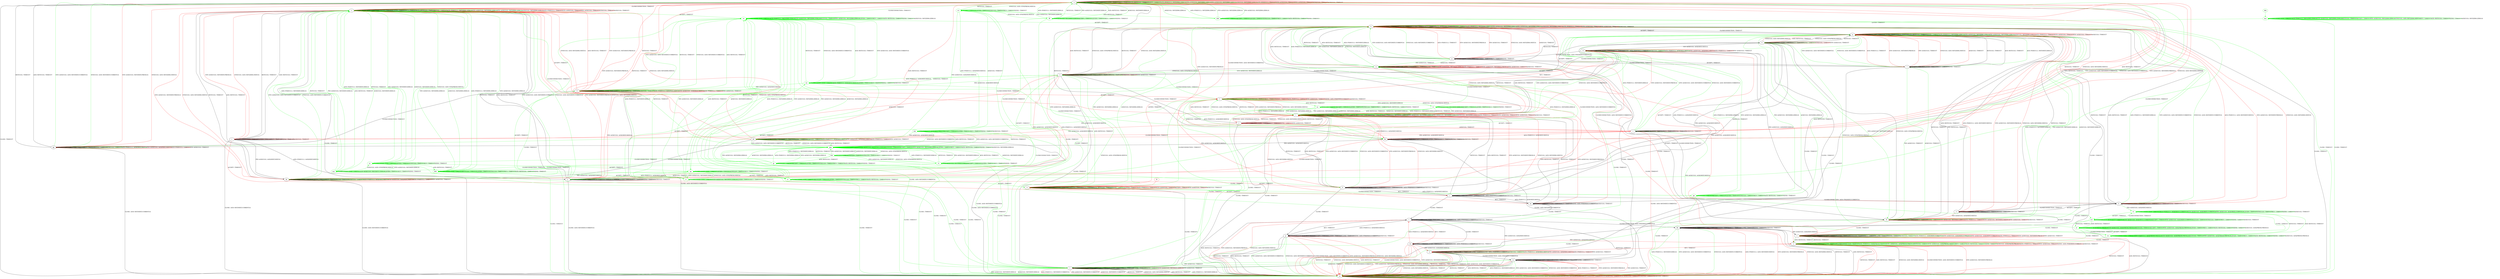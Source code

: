 digraph "" {
	graph ["Incoming time"=0.0028629302978515625,
		"Outgoing time"=0.046683311462402344,
		Output="{'States': 64, 'Transitions': 957, 'Filename': '../results/tcp_preset_100/TCP_Windows8_Server-TCP_FreeBSD_Server-1.dot'}",
		Reference="{'States': 39, 'Transitions': 495, 'Filename': '../subjects/tcp/TCP_Windows8_Server.dot'}",
		Solver=yices,
		Updated="{'States': 56, 'Transitions': 716, 'Filename': '../subjects/tcp/TCP_FreeBSD_Server.dot'}",
		"f-measure"=0.48575949367088606,
		precision=0.3992197659297789,
		recall=0.6202020202020202
	];
	a -> a	[key=0,
		label="RST(V,V,0) / TIMEOUT"];
	a -> a	[key=1,
		label="ACCEPT / TIMEOUT"];
	a -> a	[key=2,
		label="LISTEN / TIMEOUT"];
	a -> a	[key=3,
		label="RCV / TIMEOUT"];
	a -> a	[key=4,
		label="ACK+RST(V,V,0) / TIMEOUT"];
	a -> a	[key=5,
		label="SEND / TIMEOUT"];
	a -> a	[key=6,
		color=green,
		label="ACK+PSH(V,V,1) / RST(ZERO,ZERO,0)"];
	a -> a	[key=7,
		color=green,
		label="SYN+ACK(V,V,0) / RST(ZERO,ZERO,0)"];
	a -> a	[key=8,
		color=green,
		label="FIN+ACK(V,V,0) / RST(ZERO,ZERO,0)"];
	a -> a	[key=9,
		color=green,
		label="ACK(V,V,0) / RST(ZERO,ZERO,0)"];
	a -> a	[key=10,
		color=red,
		label="ACK+PSH(V,V,1) / TIMEOUT"];
	a -> a	[key=11,
		color=red,
		label="SYN+ACK(V,V,0) / TIMEOUT"];
	a -> a	[key=12,
		color=red,
		label="FIN+ACK(V,V,0) / TIMEOUT"];
	a -> a	[key=13,
		color=red,
		label="SYN(V,V,0) / TIMEOUT"];
	a -> a	[key=14,
		color=red,
		label="ACK(V,V,0) / TIMEOUT"];
	a -> s	[key=0,
		color=red,
		label="CLOSECONNECTION / TIMEOUT"];
	a -> aa	[key=0,
		label="CLOSE / TIMEOUT"];
	oo	[color=green];
	a -> oo	[key=0,
		color=green,
		label="CLOSECONNECTION / TIMEOUT"];
	ccc	[color=green];
	a -> ccc	[key=0,
		color=green,
		label="SYN(V,V,0) / ACK+SYN(FRESH,NEXT,0)"];
	b -> b	[key=0,
		label="CLOSECONNECTION / TIMEOUT"];
	b -> b	[key=1,
		label="LISTEN / TIMEOUT"];
	b -> b	[key=2,
		label="RCV / TIMEOUT"];
	b -> b	[key=3,
		label="SEND / TIMEOUT"];
	b -> b	[key=4,
		label="ACK(V,V,0) / TIMEOUT"];
	b -> e	[key=0,
		label="ACCEPT / TIMEOUT"];
	b -> k	[key=0,
		label="RST(V,V,0) / TIMEOUT"];
	b -> k	[key=1,
		label="ACK+RST(V,V,0) / TIMEOUT"];
	b -> k	[key=2,
		color=green,
		label="ACK+PSH(V,V,1) / RST(NEXT,ZERO,0)"];
	b -> k	[key=3,
		color=green,
		label="SYN+ACK(V,V,0) / ACK+RST(NEXT,CURRENT,0)"];
	b -> k	[key=4,
		color=green,
		label="SYN(V,V,0) / ACK+RST(NEXT,CURRENT,0)"];
	b -> k	[key=5,
		color=red,
		label="ACK+PSH(V,V,1) / ACK+RST(NEXT,NEXT,0)"];
	b -> k	[key=6,
		color=red,
		label="SYN+ACK(V,V,0) / RST(NEXT,FRESH,0)"];
	b -> k	[key=7,
		color=red,
		label="SYN(V,V,0) / ACK+RST(ZERO,NEXT,0)"];
	b -> q	[key=0,
		color=red,
		label="FIN+ACK(V,V,0) / ACK(NEXT,NEXT,0)"];
	b -> bb	[key=0,
		label="CLOSE / TIMEOUT"];
	tt	[color=green];
	b -> tt	[key=0,
		color=green,
		label="FIN+ACK(V,V,0) / ACK(NEXT,NEXT,0)"];
	c -> c	[key=0,
		label="ACCEPT / TIMEOUT"];
	c -> c	[key=1,
		label="LISTEN / TIMEOUT"];
	c -> c	[key=2,
		label="CLOSE / TIMEOUT"];
	c -> c	[key=3,
		label="SEND / ACK+PSH(NEXT,CURRENT,1)"];
	c -> c	[key=4,
		label="ACK(V,V,0) / TIMEOUT"];
	c -> m	[key=0,
		color=red,
		label="RCV / TIMEOUT"];
	c -> n	[key=0,
		label="FIN+ACK(V,V,0) / ACK(NEXT,NEXT,0)"];
	c -> aa	[key=0,
		label="RST(V,V,0) / TIMEOUT"];
	c -> aa	[key=1,
		label="ACK+RST(V,V,0) / TIMEOUT"];
	c -> aa	[key=2,
		color=red,
		label="SYN+ACK(V,V,0) / RST(NEXT,FRESH,0)"];
	c -> aa	[key=3,
		color=red,
		label="SYN(V,V,0) / ACK+RST(ZERO,NEXT,0)"];
	c -> bb	[key=0,
		label="CLOSECONNECTION / ACK+FIN(NEXT,CURRENT,0)"];
	c -> jj	[key=0,
		label="ACK+PSH(V,V,1) / ACK(NEXT,NEXT,0)"];
	d -> d	[key=0,
		label="ACCEPT / TIMEOUT"];
	d -> d	[key=1,
		label="LISTEN / TIMEOUT"];
	d -> d	[key=2,
		label="RCV / TIMEOUT"];
	d -> d	[key=3,
		label="SEND / ACK+PSH(NEXT,CURRENT,1)"];
	d -> d	[key=4,
		label="ACK(V,V,0) / TIMEOUT"];
	d -> d	[key=5,
		color=green,
		label="ACK+PSH(V,V,1) / ACK(NEXT,NEXT,0)"];
	d -> d	[key=6,
		color=green,
		label="FIN+ACK(V,V,0) / ACK(NEXT,NEXT,0)"];
	d -> d	[key=7,
		color=red,
		label="ACK+PSH(V,V,1) / TIMEOUT"];
	d -> d	[key=8,
		color=red,
		label="FIN+ACK(V,V,0) / TIMEOUT"];
	d -> g	[key=0,
		label="CLOSECONNECTION / ACK+FIN(NEXT,CURRENT,0)"];
	d -> l	[key=0,
		label="RST(V,V,0) / TIMEOUT"];
	d -> l	[key=1,
		label="ACK+RST(V,V,0) / TIMEOUT"];
	d -> l	[key=2,
		color=green,
		label="SYN+ACK(V,V,0) / ACK+RST(NEXT,CURRENT,0)"];
	d -> l	[key=3,
		color=green,
		label="SYN(V,V,0) / ACK+RST(NEXT,CURRENT,0)"];
	d -> l	[key=4,
		color=red,
		label="SYN+ACK(V,V,0) / RST(NEXT,FRESH,0)"];
	d -> l	[key=5,
		color=red,
		label="SYN(V,V,0) / ACK+RST(ZERO,NEXT,0)"];
	d -> n	[key=0,
		label="CLOSE / TIMEOUT"];
	e -> b	[key=0,
		label="CLOSECONNECTION / TIMEOUT"];
	e -> e	[key=0,
		label="ACCEPT / TIMEOUT"];
	e -> e	[key=1,
		label="LISTEN / TIMEOUT"];
	e -> e	[key=2,
		label="RCV / TIMEOUT"];
	e -> e	[key=3,
		label="SEND / TIMEOUT"];
	e -> e	[key=4,
		label="ACK(V,V,0) / TIMEOUT"];
	e -> p	[key=0,
		label="RST(V,V,0) / TIMEOUT"];
	e -> p	[key=1,
		label="ACK+RST(V,V,0) / TIMEOUT"];
	e -> p	[key=2,
		color=red,
		label="ACK+PSH(V,V,1) / ACK+RST(NEXT,NEXT,0)"];
	e -> p	[key=3,
		color=red,
		label="SYN+ACK(V,V,0) / RST(NEXT,FRESH,0)"];
	e -> p	[key=4,
		color=red,
		label="SYN(V,V,0) / ACK+RST(ZERO,NEXT,0)"];
	e -> bb	[key=0,
		label="CLOSE / TIMEOUT"];
	e -> ff	[key=0,
		color=red,
		label="FIN+ACK(V,V,0) / ACK(NEXT,NEXT,0)"];
	f -> d	[key=0,
		color=red,
		label="RCV / TIMEOUT"];
	f -> f	[key=0,
		label="ACCEPT / TIMEOUT"];
	f -> f	[key=1,
		label="LISTEN / TIMEOUT"];
	f -> f	[key=2,
		color=green,
		label="SYN(V,V,0) / TIMEOUT"];
	f -> f	[key=3,
		color=green,
		label="RCV / TIMEOUT"];
	f -> f	[key=4,
		color=green,
		label="SEND / TIMEOUT"];
	f -> f	[key=5,
		color=red,
		label="ACK+PSH(V,V,1) / TIMEOUT"];
	f -> f	[key=6,
		color=red,
		label="FIN+ACK(V,V,0) / TIMEOUT"];
	f -> f	[key=7,
		color=red,
		label="SEND / ACK+PSH(NEXT,CURRENT,1)"];
	f -> f	[key=8,
		color=red,
		label="ACK(V,V,0) / TIMEOUT"];
	f -> k	[key=0,
		color=red,
		label="CLOSECONNECTION / ACK+RST(NEXT,CURRENT,0)"];
	f -> l	[key=0,
		label="RST(V,V,0) / TIMEOUT"];
	f -> l	[key=1,
		color=red,
		label="SYN+ACK(V,V,0) / RST(NEXT,FRESH,0)"];
	f -> l	[key=2,
		color=red,
		label="SYN(V,V,0) / ACK+RST(ZERO,NEXT,0)"];
	f -> l	[key=3,
		color=red,
		label="ACK+RST(V,V,0) / TIMEOUT"];
	f -> o	[key=0,
		color=green,
		label="CLOSECONNECTION / TIMEOUT"];
	f -> t	[key=0,
		color=green,
		label="CLOSE / TIMEOUT"];
	f -> u	[key=0,
		color=red,
		label="CLOSE / TIMEOUT"];
	f -> gg	[key=0,
		color=green,
		label="FIN+ACK(V,V,0) / ACK(NEXT,NEXT,0)"];
	f -> hh	[key=0,
		color=green,
		label="ACK+PSH(V,V,1) / ACK(NEXT,NEXT,0)"];
	f -> hh	[key=1,
		color=green,
		label="ACK(V,V,0) / TIMEOUT"];
	uu	[color=green];
	f -> uu	[key=0,
		color=green,
		label="ACK+RST(V,V,0) / TIMEOUT"];
	vv	[color=green];
	f -> vv	[key=0,
		color=green,
		label="SYN+ACK(V,V,0) / RST(NEXT,ZERO,0)"];
	g -> g	[key=0,
		label="CLOSECONNECTION / TIMEOUT"];
	g -> g	[key=1,
		label="LISTEN / TIMEOUT"];
	g -> g	[key=2,
		label="RCV / TIMEOUT"];
	g -> g	[key=3,
		label="SEND / TIMEOUT"];
	g -> i	[key=0,
		label="ACCEPT / TIMEOUT"];
	g -> k	[key=0,
		label="RST(V,V,0) / TIMEOUT"];
	g -> k	[key=1,
		label="ACK+RST(V,V,0) / TIMEOUT"];
	g -> k	[key=2,
		color=green,
		label="ACK+PSH(V,V,1) / RST(NEXT,ZERO,0)"];
	g -> k	[key=3,
		color=green,
		label="SYN+ACK(V,V,0) / ACK+RST(NEXT,CURRENT,0)"];
	g -> k	[key=4,
		color=green,
		label="SYN(V,V,0) / ACK+RST(NEXT,CURRENT,0)"];
	g -> k	[key=5,
		color=red,
		label="ACK+PSH(V,V,1) / TIMEOUT"];
	g -> k	[key=6,
		color=red,
		label="SYN+ACK(V,V,0) / RST(NEXT,FRESH,0)"];
	g -> k	[key=7,
		color=red,
		label="FIN+ACK(V,V,0) / TIMEOUT"];
	g -> k	[key=8,
		color=red,
		label="SYN(V,V,0) / ACK+RST(ZERO,NEXT,0)"];
	g -> k	[key=9,
		color=red,
		label="ACK(V,V,0) / TIMEOUT"];
	g -> q	[key=0,
		color=green,
		label="FIN+ACK(V,V,0) / TIMEOUT"];
	g -> q	[key=1,
		color=green,
		label="ACK(V,V,0) / TIMEOUT"];
	g -> cc	[key=0,
		label="CLOSE / TIMEOUT"];
	h -> h	[key=0,
		label="CLOSECONNECTION / TIMEOUT"];
	h -> h	[key=1,
		label="RST(V,V,0) / TIMEOUT"];
	h -> h	[key=2,
		label="SYN(V,V,0) / TIMEOUT"];
	h -> h	[key=3,
		label="RCV / TIMEOUT"];
	h -> h	[key=4,
		label="ACK+RST(V,V,0) / TIMEOUT"];
	h -> h	[key=5,
		label="SEND / TIMEOUT"];
	h -> h	[key=6,
		color=green,
		label="LISTEN / TIMEOUT"];
	h -> h	[key=7,
		color=red,
		label="ACK+PSH(V,V,1) / TIMEOUT"];
	h -> h	[key=8,
		color=red,
		label="SYN+ACK(V,V,0) / TIMEOUT"];
	h -> h	[key=9,
		color=red,
		label="ACCEPT / TIMEOUT"];
	h -> h	[key=10,
		color=red,
		label="FIN+ACK(V,V,0) / TIMEOUT"];
	h -> h	[key=11,
		color=red,
		label="ACK(V,V,0) / TIMEOUT"];
	h -> k	[key=0,
		color=green,
		label="ACK+PSH(V,V,1) / RST(ZERO,ZERO,0)"];
	h -> k	[key=1,
		color=green,
		label="SYN+ACK(V,V,0) / RST(ZERO,ZERO,0)"];
	h -> k	[key=2,
		color=green,
		label="FIN+ACK(V,V,0) / RST(ZERO,ZERO,0)"];
	h -> k	[key=3,
		color=green,
		label="ACK(V,V,0) / RST(ZERO,ZERO,0)"];
	h -> k	[key=4,
		color=red,
		label="LISTEN / TIMEOUT"];
	h -> aa	[key=0,
		label="CLOSE / TIMEOUT"];
	pp	[color=green];
	h -> pp	[key=0,
		color=green,
		label="ACCEPT / TIMEOUT"];
	i -> g	[key=0,
		label="CLOSECONNECTION / TIMEOUT"];
	i -> i	[key=0,
		label="ACCEPT / TIMEOUT"];
	i -> i	[key=1,
		label="LISTEN / TIMEOUT"];
	i -> i	[key=2,
		label="RCV / TIMEOUT"];
	i -> i	[key=3,
		label="SEND / TIMEOUT"];
	i -> p	[key=0,
		label="RST(V,V,0) / TIMEOUT"];
	i -> p	[key=1,
		label="ACK+RST(V,V,0) / TIMEOUT"];
	i -> p	[key=2,
		color=green,
		label="ACK+PSH(V,V,1) / RST(NEXT,ZERO,0)"];
	i -> p	[key=3,
		color=green,
		label="SYN+ACK(V,V,0) / ACK+RST(NEXT,CURRENT,0)"];
	i -> p	[key=4,
		color=green,
		label="SYN(V,V,0) / ACK+RST(NEXT,CURRENT,0)"];
	i -> p	[key=5,
		color=red,
		label="ACK+PSH(V,V,1) / TIMEOUT"];
	i -> p	[key=6,
		color=red,
		label="SYN+ACK(V,V,0) / RST(NEXT,FRESH,0)"];
	i -> p	[key=7,
		color=red,
		label="FIN+ACK(V,V,0) / TIMEOUT"];
	i -> p	[key=8,
		color=red,
		label="SYN(V,V,0) / ACK+RST(ZERO,NEXT,0)"];
	i -> p	[key=9,
		color=red,
		label="ACK(V,V,0) / TIMEOUT"];
	i -> cc	[key=0,
		label="CLOSE / TIMEOUT"];
	i -> ff	[key=0,
		color=green,
		label="FIN+ACK(V,V,0) / TIMEOUT"];
	i -> ff	[key=1,
		color=green,
		label="ACK(V,V,0) / TIMEOUT"];
	j -> b	[key=0,
		label="CLOSECONNECTION / ACK+FIN(NEXT,CURRENT,0)"];
	j -> c	[key=0,
		label="CLOSE / TIMEOUT"];
	j -> d	[key=0,
		label="FIN+ACK(V,V,0) / ACK(NEXT,NEXT,0)"];
	j -> j	[key=0,
		label="ACCEPT / TIMEOUT"];
	j -> j	[key=1,
		label="LISTEN / TIMEOUT"];
	j -> j	[key=2,
		label="SEND / ACK+PSH(NEXT,CURRENT,1)"];
	j -> j	[key=3,
		label="ACK(V,V,0) / TIMEOUT"];
	j -> l	[key=0,
		label="RST(V,V,0) / TIMEOUT"];
	j -> l	[key=1,
		label="ACK+RST(V,V,0) / TIMEOUT"];
	j -> l	[key=2,
		color=red,
		label="SYN+ACK(V,V,0) / RST(NEXT,FRESH,0)"];
	j -> l	[key=3,
		color=red,
		label="SYN(V,V,0) / ACK+RST(ZERO,NEXT,0)"];
	j -> ee	[key=0,
		label="RCV / TIMEOUT"];
	j -> ll	[key=0,
		label="ACK+PSH(V,V,1) / ACK(NEXT,NEXT,0)"];
	k -> k	[key=0,
		label="CLOSECONNECTION / TIMEOUT"];
	k -> k	[key=1,
		label="RST(V,V,0) / TIMEOUT"];
	k -> k	[key=2,
		label="LISTEN / TIMEOUT"];
	k -> k	[key=3,
		label="RCV / TIMEOUT"];
	k -> k	[key=4,
		label="ACK+RST(V,V,0) / TIMEOUT"];
	k -> k	[key=5,
		label="SEND / TIMEOUT"];
	k -> k	[key=6,
		color=green,
		label="ACK+PSH(V,V,1) / RST(ZERO,ZERO,0)"];
	k -> k	[key=7,
		color=green,
		label="SYN+ACK(V,V,0) / RST(ZERO,ZERO,0)"];
	k -> k	[key=8,
		color=green,
		label="FIN+ACK(V,V,0) / RST(ZERO,ZERO,0)"];
	k -> k	[key=9,
		color=green,
		label="ACK(V,V,0) / RST(ZERO,ZERO,0)"];
	k -> k	[key=10,
		color=red,
		label="ACK+PSH(V,V,1) / TIMEOUT"];
	k -> k	[key=11,
		color=red,
		label="SYN+ACK(V,V,0) / TIMEOUT"];
	k -> k	[key=12,
		color=red,
		label="FIN+ACK(V,V,0) / TIMEOUT"];
	k -> k	[key=13,
		color=red,
		label="ACK(V,V,0) / TIMEOUT"];
	k -> o	[key=0,
		label="SYN(V,V,0) / ACK+SYN(FRESH,NEXT,0)"];
	k -> p	[key=0,
		label="ACCEPT / TIMEOUT"];
	k -> aa	[key=0,
		label="CLOSE / TIMEOUT"];
	l -> f	[key=0,
		color=green,
		label="SYN(V,V,0) / ACK+SYN(FRESH,NEXT,0)"];
	l -> k	[key=0,
		label="CLOSECONNECTION / TIMEOUT"];
	l -> l	[key=0,
		label="RST(V,V,0) / TIMEOUT"];
	l -> l	[key=1,
		label="ACCEPT / TIMEOUT"];
	l -> l	[key=2,
		label="LISTEN / TIMEOUT"];
	l -> l	[key=3,
		label="RCV / TIMEOUT"];
	l -> l	[key=4,
		label="ACK+RST(V,V,0) / TIMEOUT"];
	l -> l	[key=5,
		label="SEND / TIMEOUT"];
	l -> l	[key=6,
		color=green,
		label="ACK+PSH(V,V,1) / RST(ZERO,ZERO,0)"];
	l -> l	[key=7,
		color=green,
		label="SYN+ACK(V,V,0) / RST(ZERO,ZERO,0)"];
	l -> l	[key=8,
		color=green,
		label="FIN+ACK(V,V,0) / RST(ZERO,ZERO,0)"];
	l -> l	[key=9,
		color=green,
		label="ACK(V,V,0) / RST(ZERO,ZERO,0)"];
	l -> l	[key=10,
		color=red,
		label="ACK+PSH(V,V,1) / TIMEOUT"];
	l -> l	[key=11,
		color=red,
		label="SYN+ACK(V,V,0) / TIMEOUT"];
	l -> l	[key=12,
		color=red,
		label="FIN+ACK(V,V,0) / TIMEOUT"];
	l -> l	[key=13,
		color=red,
		label="ACK(V,V,0) / TIMEOUT"];
	l -> z	[key=0,
		color=red,
		label="SYN(V,V,0) / ACK+SYN(FRESH,NEXT,0)"];
	l -> aa	[key=0,
		label="CLOSE / TIMEOUT"];
	m -> c	[key=0,
		label="CLOSE / TIMEOUT"];
	m -> c	[key=1,
		color=red,
		label="ACK+PSH(V,V,1) / ACK(NEXT,NEXT,0)"];
	m -> m	[key=0,
		label="ACCEPT / TIMEOUT"];
	m -> m	[key=1,
		label="LISTEN / TIMEOUT"];
	m -> m	[key=2,
		label="RCV / TIMEOUT"];
	m -> m	[key=3,
		label="SEND / ACK+PSH(NEXT,CURRENT,1)"];
	m -> m	[key=4,
		label="ACK(V,V,0) / TIMEOUT"];
	m -> n	[key=0,
		color=red,
		label="FIN+ACK(V,V,0) / ACK(NEXT,NEXT,0)"];
	m -> aa	[key=0,
		color=red,
		label="CLOSECONNECTION / ACK+RST(NEXT,CURRENT,0)"];
	m -> aa	[key=1,
		color=red,
		label="SYN+ACK(V,V,0) / RST(NEXT,FRESH,0)"];
	m -> aa	[key=2,
		color=red,
		label="RST(V,V,0) / TIMEOUT"];
	m -> aa	[key=3,
		color=red,
		label="SYN(V,V,0) / ACK+RST(ZERO,NEXT,0)"];
	m -> aa	[key=4,
		color=red,
		label="ACK+RST(V,V,0) / TIMEOUT"];
	n -> n	[key=0,
		label="ACCEPT / TIMEOUT"];
	n -> n	[key=1,
		label="LISTEN / TIMEOUT"];
	n -> n	[key=2,
		label="RCV / TIMEOUT"];
	n -> n	[key=3,
		label="CLOSE / TIMEOUT"];
	n -> n	[key=4,
		label="SEND / ACK+PSH(NEXT,CURRENT,1)"];
	n -> n	[key=5,
		label="ACK(V,V,0) / TIMEOUT"];
	n -> n	[key=6,
		color=green,
		label="ACK+PSH(V,V,1) / ACK(NEXT,NEXT,0)"];
	n -> n	[key=7,
		color=green,
		label="FIN+ACK(V,V,0) / ACK(NEXT,NEXT,0)"];
	n -> n	[key=8,
		color=red,
		label="ACK+PSH(V,V,1) / TIMEOUT"];
	n -> n	[key=9,
		color=red,
		label="FIN+ACK(V,V,0) / TIMEOUT"];
	n -> aa	[key=0,
		label="RST(V,V,0) / TIMEOUT"];
	n -> aa	[key=1,
		label="ACK+RST(V,V,0) / TIMEOUT"];
	n -> aa	[key=2,
		color=green,
		label="SYN+ACK(V,V,0) / ACK+RST(NEXT,CURRENT,0)"];
	n -> aa	[key=3,
		color=green,
		label="SYN(V,V,0) / ACK+RST(NEXT,CURRENT,0)"];
	n -> aa	[key=4,
		color=red,
		label="SYN+ACK(V,V,0) / RST(NEXT,FRESH,0)"];
	n -> aa	[key=5,
		color=red,
		label="SYN(V,V,0) / ACK+RST(ZERO,NEXT,0)"];
	n -> cc	[key=0,
		label="CLOSECONNECTION / ACK+FIN(NEXT,CURRENT,0)"];
	o -> h	[key=0,
		color=green,
		label="ACK+RST(V,V,0) / TIMEOUT"];
	o -> k	[key=0,
		label="RST(V,V,0) / TIMEOUT"];
	o -> k	[key=1,
		color=red,
		label="SYN(V,V,0) / ACK+RST(ZERO,NEXT,0)"];
	o -> k	[key=2,
		color=red,
		label="ACK+RST(V,V,0) / TIMEOUT"];
	o -> o	[key=0,
		label="CLOSECONNECTION / TIMEOUT"];
	o -> o	[key=1,
		label="LISTEN / TIMEOUT"];
	o -> o	[key=2,
		label="RCV / TIMEOUT"];
	o -> o	[key=3,
		label="SEND / TIMEOUT"];
	o -> o	[key=4,
		color=green,
		label="SYN(V,V,0) / TIMEOUT"];
	o -> o	[key=5,
		color=red,
		label="SYN+ACK(V,V,0) / TIMEOUT"];
	o -> q	[key=0,
		color=green,
		label="SYN+ACK(V,V,0) / RST(NEXT,ZERO,0)"];
	o -> t	[key=0,
		label="CLOSE / TIMEOUT"];
	o -> v	[key=0,
		color=red,
		label="ACK(V,V,0) / TIMEOUT"];
	o -> w	[key=0,
		color=green,
		label="FIN+ACK(V,V,0) / ACK(NEXT,NEXT,0)"];
	o -> y	[key=0,
		color=red,
		label="ACK+PSH(V,V,1) / ACK(NEXT,NEXT,0)"];
	o -> ii	[key=0,
		label="ACCEPT / TIMEOUT"];
	o -> kk	[key=0,
		color=red,
		label="FIN+ACK(V,V,0) / ACK(NEXT,NEXT,0)"];
	nn	[color=green];
	o -> nn	[key=0,
		color=green,
		label="ACK+PSH(V,V,1) / ACK(NEXT,NEXT,0)"];
	o -> nn	[key=1,
		color=green,
		label="ACK(V,V,0) / TIMEOUT"];
	p -> k	[key=0,
		label="CLOSECONNECTION / TIMEOUT"];
	p -> p	[key=0,
		label="RST(V,V,0) / TIMEOUT"];
	p -> p	[key=1,
		label="ACCEPT / TIMEOUT"];
	p -> p	[key=2,
		label="LISTEN / TIMEOUT"];
	p -> p	[key=3,
		label="RCV / TIMEOUT"];
	p -> p	[key=4,
		label="ACK+RST(V,V,0) / TIMEOUT"];
	p -> p	[key=5,
		label="SEND / TIMEOUT"];
	p -> p	[key=6,
		color=green,
		label="ACK+PSH(V,V,1) / RST(ZERO,ZERO,0)"];
	p -> p	[key=7,
		color=green,
		label="SYN+ACK(V,V,0) / RST(ZERO,ZERO,0)"];
	p -> p	[key=8,
		color=green,
		label="FIN+ACK(V,V,0) / RST(ZERO,ZERO,0)"];
	p -> p	[key=9,
		color=green,
		label="ACK(V,V,0) / RST(ZERO,ZERO,0)"];
	p -> p	[key=10,
		color=red,
		label="ACK+PSH(V,V,1) / TIMEOUT"];
	p -> p	[key=11,
		color=red,
		label="SYN+ACK(V,V,0) / TIMEOUT"];
	p -> p	[key=12,
		color=red,
		label="FIN+ACK(V,V,0) / TIMEOUT"];
	p -> p	[key=13,
		color=red,
		label="ACK(V,V,0) / TIMEOUT"];
	p -> aa	[key=0,
		label="CLOSE / TIMEOUT"];
	p -> ii	[key=0,
		label="SYN(V,V,0) / ACK+SYN(FRESH,NEXT,0)"];
	q -> k	[key=0,
		label="RST(V,V,0) / TIMEOUT"];
	q -> k	[key=1,
		label="ACK+RST(V,V,0) / TIMEOUT"];
	q -> k	[key=2,
		color=green,
		label="ACK+PSH(V,V,1) / RST(NEXT,ZERO,0)"];
	q -> k	[key=3,
		color=green,
		label="FIN+ACK(V,V,0) / RST(NEXT,ZERO,0)"];
	q -> k	[key=4,
		color=green,
		label="ACK(V,V,0) / RST(NEXT,ZERO,0)"];
	q -> o	[key=0,
		label="SYN(V,V,0) / ACK+SYN(FRESH,NEXT,0)"];
	q -> q	[key=0,
		label="CLOSECONNECTION / TIMEOUT"];
	q -> q	[key=1,
		label="LISTEN / TIMEOUT"];
	q -> q	[key=2,
		label="RCV / TIMEOUT"];
	q -> q	[key=3,
		label="SEND / TIMEOUT"];
	q -> q	[key=4,
		color=green,
		label="SYN+ACK(V,V,0) / RST(NEXT,ZERO,0)"];
	q -> q	[key=5,
		color=red,
		label="ACK+PSH(V,V,1) / TIMEOUT"];
	q -> q	[key=6,
		color=red,
		label="SYN+ACK(V,V,0) / RST(NEXT,FRESH,0)"];
	q -> q	[key=7,
		color=red,
		label="FIN+ACK(V,V,0) / TIMEOUT"];
	q -> q	[key=8,
		color=red,
		label="ACK(V,V,0) / TIMEOUT"];
	q -> t	[key=0,
		color=green,
		label="CLOSE / TIMEOUT"];
	q -> x	[key=0,
		color=red,
		label="CLOSE / TIMEOUT"];
	q -> ff	[key=0,
		label="ACCEPT / TIMEOUT"];
	r -> a	[key=0,
		color=red,
		label="SYN+ACK(V,V,0) / RST(NEXT,FRESH,0)"];
	r -> a	[key=1,
		color=red,
		label="RST(V,V,0) / TIMEOUT"];
	r -> a	[key=2,
		color=red,
		label="SYN(V,V,0) / ACK+RST(ZERO,NEXT,0)"];
	r -> a	[key=3,
		color=red,
		label="ACK+RST(V,V,0) / TIMEOUT"];
	r -> p	[key=0,
		color=green,
		label="ACK+PSH(V,V,1) / RST(NEXT,ZERO,0)"];
	r -> p	[key=1,
		color=green,
		label="SYN+ACK(V,V,0) / ACK+RST(NEXT,CURRENT,0)"];
	r -> p	[key=2,
		color=green,
		label="SYN(V,V,0) / ACK+RST(NEXT,CURRENT,0)"];
	r -> r	[key=0,
		label="ACCEPT / TIMEOUT"];
	r -> r	[key=1,
		label="LISTEN / TIMEOUT"];
	r -> r	[key=2,
		label="RCV / TIMEOUT"];
	r -> r	[key=3,
		label="SEND / TIMEOUT"];
	r -> r	[key=4,
		label="ACK(V,V,0) / TIMEOUT"];
	r -> v	[key=0,
		color=red,
		label="CLOSECONNECTION / TIMEOUT"];
	r -> aa	[key=0,
		color=red,
		label="CLOSE / ACK+RST(NEXT,CURRENT,0)"];
	r -> dd	[key=0,
		color=red,
		label="FIN+ACK(V,V,0) / ACK(NEXT,NEXT,0)"];
	r -> hh	[key=0,
		color=red,
		label="ACK+PSH(V,V,1) / ACK(NEXT,NEXT,0)"];
	ww	[color=green];
	r -> ww	[key=0,
		color=green,
		label="FIN+ACK(V,V,0) / ACK(NEXT,NEXT,0)"];
	s -> l	[key=0,
		color=red,
		label="ACCEPT / TIMEOUT"];
	s -> s	[key=0,
		label="CLOSECONNECTION / TIMEOUT"];
	s -> s	[key=1,
		label="RST(V,V,0) / TIMEOUT"];
	s -> s	[key=2,
		label="LISTEN / TIMEOUT"];
	s -> s	[key=3,
		label="RCV / TIMEOUT"];
	s -> s	[key=4,
		label="ACK+RST(V,V,0) / TIMEOUT"];
	s -> s	[key=5,
		label="SEND / TIMEOUT"];
	s -> s	[key=6,
		color=green,
		label="ACK+PSH(V,V,1) / RST(ZERO,ZERO,0)"];
	s -> s	[key=7,
		color=green,
		label="SYN+ACK(V,V,0) / RST(ZERO,ZERO,0)"];
	s -> s	[key=8,
		color=green,
		label="FIN+ACK(V,V,0) / RST(ZERO,ZERO,0)"];
	s -> s	[key=9,
		color=green,
		label="ACK(V,V,0) / RST(ZERO,ZERO,0)"];
	s -> s	[key=10,
		color=red,
		label="ACK+PSH(V,V,1) / TIMEOUT"];
	s -> s	[key=11,
		color=red,
		label="SYN+ACK(V,V,0) / TIMEOUT"];
	s -> s	[key=12,
		color=red,
		label="FIN+ACK(V,V,0) / TIMEOUT"];
	s -> s	[key=13,
		color=red,
		label="SYN(V,V,0) / TIMEOUT"];
	s -> s	[key=14,
		color=red,
		label="ACK(V,V,0) / TIMEOUT"];
	s -> aa	[key=0,
		label="CLOSE / TIMEOUT"];
	s -> oo	[key=0,
		color=green,
		label="ACCEPT / TIMEOUT"];
	yy	[color=green];
	s -> yy	[key=0,
		color=green,
		label="SYN(V,V,0) / ACK+SYN(FRESH,NEXT,0)"];
	t -> t	[key=0,
		label="CLOSECONNECTION / TIMEOUT"];
	t -> t	[key=1,
		label="ACCEPT / TIMEOUT"];
	t -> t	[key=2,
		label="LISTEN / TIMEOUT"];
	t -> t	[key=3,
		label="RCV / TIMEOUT"];
	t -> t	[key=4,
		label="CLOSE / TIMEOUT"];
	t -> t	[key=5,
		label="SEND / TIMEOUT"];
	t -> t	[key=6,
		color=green,
		label="SYN+ACK(V,V,0) / RST(NEXT,ZERO,0)"];
	t -> t	[key=7,
		color=red,
		label="SYN+ACK(V,V,0) / TIMEOUT"];
	t -> aa	[key=0,
		label="RST(V,V,0) / TIMEOUT"];
	t -> aa	[key=1,
		label="SYN(V,V,0) / ACK+RST(ZERO,NEXT,0)"];
	t -> aa	[key=2,
		label="ACK+RST(V,V,0) / TIMEOUT"];
	t -> aa	[key=3,
		color=green,
		label="ACK+PSH(V,V,1) / RST(NEXT,ZERO,0)"];
	t -> aa	[key=4,
		color=green,
		label="FIN+ACK(V,V,0) / RST(NEXT,ZERO,0)"];
	t -> aa	[key=5,
		color=green,
		label="ACK(V,V,0) / RST(NEXT,ZERO,0)"];
	t -> aa	[key=6,
		color=red,
		label="ACK+PSH(V,V,1) / RST(NEXT,CURRENT,0)"];
	t -> aa	[key=7,
		color=red,
		label="FIN+ACK(V,V,0) / RST(NEXT,CURRENT,0)"];
	t -> aa	[key=8,
		color=red,
		label="ACK(V,V,0) / RST(NEXT,CURRENT,0)"];
	u -> n	[key=0,
		color=red,
		label="RCV / TIMEOUT"];
	u -> u	[key=0,
		label="ACCEPT / TIMEOUT"];
	u -> u	[key=1,
		label="LISTEN / TIMEOUT"];
	u -> u	[key=2,
		label="CLOSE / TIMEOUT"];
	u -> u	[key=3,
		color=green,
		label="CLOSECONNECTION / TIMEOUT"];
	u -> u	[key=4,
		color=green,
		label="ACK+PSH(V,V,1) / ACK(FRESH,FRESH,0)"];
	u -> u	[key=5,
		color=green,
		label="SYN+ACK(V,V,0) / ACK(FRESH,FRESH,0)"];
	u -> u	[key=6,
		color=green,
		label="RST(V,V,0) / TIMEOUT"];
	u -> u	[key=7,
		color=green,
		label="FIN+ACK(V,V,0) / ACK(FRESH,FRESH,0)"];
	u -> u	[key=8,
		color=green,
		label="RCV / TIMEOUT"];
	u -> u	[key=9,
		color=green,
		label="ACK+RST(V,V,0) / TIMEOUT"];
	u -> u	[key=10,
		color=green,
		label="SEND / TIMEOUT"];
	u -> u	[key=11,
		color=green,
		label="ACK(V,V,0) / ACK(FRESH,FRESH,0)"];
	u -> u	[key=12,
		color=red,
		label="ACK+PSH(V,V,1) / TIMEOUT"];
	u -> u	[key=13,
		color=red,
		label="FIN+ACK(V,V,0) / TIMEOUT"];
	u -> u	[key=14,
		color=red,
		label="SEND / ACK+PSH(NEXT,CURRENT,1)"];
	u -> u	[key=15,
		color=red,
		label="ACK(V,V,0) / TIMEOUT"];
	u -> aa	[key=0,
		label="SYN(V,V,0) / ACK+RST(ZERO,NEXT,0)"];
	u -> aa	[key=1,
		color=red,
		label="CLOSECONNECTION / ACK+RST(NEXT,CURRENT,0)"];
	u -> aa	[key=2,
		color=red,
		label="SYN+ACK(V,V,0) / RST(NEXT,FRESH,0)"];
	u -> aa	[key=3,
		color=red,
		label="RST(V,V,0) / TIMEOUT"];
	u -> aa	[key=4,
		color=red,
		label="ACK+RST(V,V,0) / TIMEOUT"];
	v -> j	[key=0,
		color=red,
		label="ACCEPT / TIMEOUT"];
	v -> s	[key=0,
		label="RST(V,V,0) / TIMEOUT"];
	v -> s	[key=1,
		label="ACK+RST(V,V,0) / TIMEOUT"];
	v -> s	[key=2,
		color=red,
		label="SYN+ACK(V,V,0) / RST(NEXT,FRESH,0)"];
	v -> s	[key=3,
		color=red,
		label="SYN(V,V,0) / ACK+RST(ZERO,NEXT,0)"];
	v -> v	[key=0,
		label="CLOSECONNECTION / TIMEOUT"];
	v -> v	[key=1,
		label="LISTEN / TIMEOUT"];
	v -> v	[key=2,
		label="RCV / TIMEOUT"];
	v -> v	[key=3,
		label="SEND / TIMEOUT"];
	v -> v	[key=4,
		label="ACK(V,V,0) / TIMEOUT"];
	v -> y	[key=0,
		label="ACK+PSH(V,V,1) / ACK(NEXT,NEXT,0)"];
	v -> aa	[key=0,
		label="CLOSE / ACK+RST(NEXT,CURRENT,0)"];
	v -> kk	[key=0,
		label="FIN+ACK(V,V,0) / ACK(NEXT,NEXT,0)"];
	w -> d	[key=0,
		color=green,
		label="ACCEPT / TIMEOUT"];
	w -> f	[key=0,
		color=red,
		label="ACCEPT / TIMEOUT"];
	w -> s	[key=0,
		color=red,
		label="SYN+ACK(V,V,0) / RST(NEXT,FRESH,0)"];
	w -> s	[key=1,
		color=red,
		label="RST(V,V,0) / TIMEOUT"];
	w -> s	[key=2,
		color=red,
		label="SYN(V,V,0) / ACK+RST(ZERO,NEXT,0)"];
	w -> s	[key=3,
		color=red,
		label="ACK+RST(V,V,0) / TIMEOUT"];
	w -> w	[key=0,
		label="CLOSECONNECTION / TIMEOUT"];
	w -> w	[key=1,
		label="LISTEN / TIMEOUT"];
	w -> w	[key=2,
		label="RCV / TIMEOUT"];
	w -> w	[key=3,
		label="SEND / TIMEOUT"];
	w -> w	[key=4,
		label="ACK(V,V,0) / TIMEOUT"];
	w -> w	[key=5,
		color=green,
		label="ACK+PSH(V,V,1) / ACK(NEXT,NEXT,0)"];
	w -> w	[key=6,
		color=green,
		label="FIN+ACK(V,V,0) / ACK(NEXT,NEXT,0)"];
	w -> w	[key=7,
		color=red,
		label="ACK+PSH(V,V,1) / TIMEOUT"];
	w -> w	[key=8,
		color=red,
		label="FIN+ACK(V,V,0) / TIMEOUT"];
	w -> aa	[key=0,
		label="CLOSE / ACK+RST(NEXT,CURRENT,0)"];
	w -> oo	[key=0,
		color=green,
		label="SYN+ACK(V,V,0) / ACK+RST(NEXT,CURRENT,0)"];
	w -> oo	[key=1,
		color=green,
		label="RST(V,V,0) / TIMEOUT"];
	w -> oo	[key=2,
		color=green,
		label="SYN(V,V,0) / ACK+RST(NEXT,CURRENT,0)"];
	w -> oo	[key=3,
		color=green,
		label="ACK+RST(V,V,0) / TIMEOUT"];
	x -> u	[key=0,
		color=green,
		label="RST(V,V,0) / TIMEOUT"];
	x -> u	[key=1,
		color=green,
		label="ACK+RST(V,V,0) / TIMEOUT"];
	x -> x	[key=0,
		label="CLOSECONNECTION / TIMEOUT"];
	x -> x	[key=1,
		label="ACCEPT / TIMEOUT"];
	x -> x	[key=2,
		label="LISTEN / TIMEOUT"];
	x -> x	[key=3,
		label="SYN(V,V,0) / TIMEOUT"];
	x -> x	[key=4,
		label="RCV / TIMEOUT"];
	x -> x	[key=5,
		label="CLOSE / TIMEOUT"];
	x -> x	[key=6,
		label="SEND / TIMEOUT"];
	x -> x	[key=7,
		label="ACK(V,V,0) / TIMEOUT"];
	x -> x	[key=8,
		color=green,
		label="ACK+PSH(V,V,1) / ACK(NEXT,CURRENT,0)"];
	x -> x	[key=9,
		color=green,
		label="SYN+ACK(V,V,0) / ACK(NEXT,CURRENT,0)"];
	x -> x	[key=10,
		color=green,
		label="FIN+ACK(V,V,0) / ACK(NEXT,CURRENT,0)"];
	x -> x	[key=11,
		color=red,
		label="ACK+PSH(V,V,1) / TIMEOUT"];
	x -> x	[key=12,
		color=red,
		label="SYN+ACK(V,V,0) / RST(NEXT,FRESH,0)"];
	x -> x	[key=13,
		color=red,
		label="FIN+ACK(V,V,0) / TIMEOUT"];
	x -> aa	[key=0,
		color=red,
		label="RST(V,V,0) / TIMEOUT"];
	x -> aa	[key=1,
		color=red,
		label="ACK+RST(V,V,0) / TIMEOUT"];
	y -> s	[key=0,
		label="RST(V,V,0) / TIMEOUT"];
	y -> s	[key=1,
		label="ACK+RST(V,V,0) / TIMEOUT"];
	y -> s	[key=2,
		color=green,
		label="SYN+ACK(V,V,0) / ACK+RST(NEXT,CURRENT,0)"];
	y -> s	[key=3,
		color=green,
		label="SYN(V,V,0) / ACK+RST(NEXT,CURRENT,0)"];
	y -> s	[key=4,
		color=red,
		label="SYN+ACK(V,V,0) / RST(NEXT,FRESH,0)"];
	y -> s	[key=5,
		color=red,
		label="SYN(V,V,0) / ACK+RST(ZERO,NEXT,0)"];
	y -> w	[key=0,
		color=red,
		label="FIN+ACK(V,V,0) / ACK(NEXT,NEXT,0)"];
	y -> y	[key=0,
		label="CLOSECONNECTION / TIMEOUT"];
	y -> y	[key=1,
		label="ACK+PSH(V,V,1) / ACK(NEXT,NEXT,0)"];
	y -> y	[key=2,
		label="LISTEN / TIMEOUT"];
	y -> y	[key=3,
		label="RCV / TIMEOUT"];
	y -> y	[key=4,
		label="SEND / TIMEOUT"];
	y -> y	[key=5,
		label="ACK(V,V,0) / TIMEOUT"];
	y -> aa	[key=0,
		label="CLOSE / ACK+RST(NEXT,CURRENT,0)"];
	y -> ll	[key=0,
		color=red,
		label="ACCEPT / TIMEOUT"];
	y -> nn	[key=0,
		color=green,
		label="ACCEPT / TIMEOUT"];
	z -> l	[key=0,
		color=red,
		label="RST(V,V,0) / TIMEOUT"];
	z -> l	[key=1,
		color=red,
		label="SYN(V,V,0) / ACK+RST(ZERO,NEXT,0)"];
	z -> l	[key=2,
		color=red,
		label="ACK+RST(V,V,0) / TIMEOUT"];
	z -> o	[key=0,
		label="CLOSECONNECTION / TIMEOUT"];
	z -> r	[key=0,
		color=red,
		label="ACK(V,V,0) / TIMEOUT"];
	z -> t	[key=0,
		label="CLOSE / TIMEOUT"];
	z -> z	[key=0,
		label="ACCEPT / TIMEOUT"];
	z -> z	[key=1,
		label="LISTEN / TIMEOUT"];
	z -> z	[key=2,
		label="RCV / TIMEOUT"];
	z -> z	[key=3,
		label="SEND / TIMEOUT"];
	z -> z	[key=4,
		color=red,
		label="SYN+ACK(V,V,0) / TIMEOUT"];
	z -> dd	[key=0,
		color=red,
		label="FIN+ACK(V,V,0) / ACK(NEXT,NEXT,0)"];
	z -> hh	[key=0,
		color=red,
		label="ACK+PSH(V,V,1) / ACK(NEXT,NEXT,0)"];
	aa -> aa	[key=0,
		label="CLOSECONNECTION / TIMEOUT"];
	aa -> aa	[key=1,
		label="RST(V,V,0) / TIMEOUT"];
	aa -> aa	[key=2,
		label="ACCEPT / TIMEOUT"];
	aa -> aa	[key=3,
		label="LISTEN / TIMEOUT"];
	aa -> aa	[key=4,
		label="RCV / TIMEOUT"];
	aa -> aa	[key=5,
		label="ACK+RST(V,V,0) / TIMEOUT"];
	aa -> aa	[key=6,
		label="CLOSE / TIMEOUT"];
	aa -> aa	[key=7,
		label="SEND / TIMEOUT"];
	aa -> aa	[key=8,
		color=green,
		label="ACK+PSH(V,V,1) / RST(ZERO,ZERO,0)"];
	aa -> aa	[key=9,
		color=green,
		label="SYN+ACK(V,V,0) / RST(ZERO,ZERO,0)"];
	aa -> aa	[key=10,
		color=green,
		label="FIN+ACK(V,V,0) / RST(ZERO,ZERO,0)"];
	aa -> aa	[key=11,
		color=green,
		label="SYN(V,V,0) / ACK+RST(ZERO,NEXT,0)"];
	aa -> aa	[key=12,
		color=green,
		label="ACK(V,V,0) / RST(ZERO,ZERO,0)"];
	aa -> aa	[key=13,
		color=red,
		label="ACK+PSH(V,V,1) / TIMEOUT"];
	aa -> aa	[key=14,
		color=red,
		label="SYN+ACK(V,V,0) / TIMEOUT"];
	aa -> aa	[key=15,
		color=red,
		label="FIN+ACK(V,V,0) / TIMEOUT"];
	aa -> aa	[key=16,
		color=red,
		label="SYN(V,V,0) / TIMEOUT"];
	aa -> aa	[key=17,
		color=red,
		label="ACK(V,V,0) / TIMEOUT"];
	bb -> x	[key=0,
		label="FIN+ACK(V,V,0) / ACK(NEXT,NEXT,0)"];
	bb -> aa	[key=0,
		label="RST(V,V,0) / TIMEOUT"];
	bb -> aa	[key=1,
		label="ACK+RST(V,V,0) / TIMEOUT"];
	bb -> aa	[key=2,
		color=green,
		label="ACK+PSH(V,V,1) / RST(NEXT,ZERO,0)"];
	bb -> aa	[key=3,
		color=green,
		label="SYN+ACK(V,V,0) / ACK+RST(NEXT,CURRENT,0)"];
	bb -> aa	[key=4,
		color=green,
		label="SYN(V,V,0) / ACK+RST(NEXT,CURRENT,0)"];
	bb -> aa	[key=5,
		color=red,
		label="ACK+PSH(V,V,1) / ACK+RST(NEXT,NEXT,0)"];
	bb -> aa	[key=6,
		color=red,
		label="SYN+ACK(V,V,0) / RST(NEXT,FRESH,0)"];
	bb -> aa	[key=7,
		color=red,
		label="SYN(V,V,0) / ACK+RST(ZERO,NEXT,0)"];
	bb -> bb	[key=0,
		label="CLOSECONNECTION / TIMEOUT"];
	bb -> bb	[key=1,
		label="ACCEPT / TIMEOUT"];
	bb -> bb	[key=2,
		label="LISTEN / TIMEOUT"];
	bb -> bb	[key=3,
		label="RCV / TIMEOUT"];
	bb -> bb	[key=4,
		label="CLOSE / TIMEOUT"];
	bb -> bb	[key=5,
		label="SEND / TIMEOUT"];
	bb -> bb	[key=6,
		label="ACK(V,V,0) / TIMEOUT"];
	cc -> t	[key=0,
		color=green,
		label="FIN+ACK(V,V,0) / TIMEOUT"];
	cc -> t	[key=1,
		color=green,
		label="ACK(V,V,0) / TIMEOUT"];
	cc -> aa	[key=0,
		label="RST(V,V,0) / TIMEOUT"];
	cc -> aa	[key=1,
		label="ACK+RST(V,V,0) / TIMEOUT"];
	cc -> aa	[key=2,
		color=green,
		label="ACK+PSH(V,V,1) / RST(NEXT,ZERO,0)"];
	cc -> aa	[key=3,
		color=green,
		label="SYN+ACK(V,V,0) / ACK+RST(NEXT,CURRENT,0)"];
	cc -> aa	[key=4,
		color=green,
		label="SYN(V,V,0) / ACK+RST(NEXT,CURRENT,0)"];
	cc -> aa	[key=5,
		color=red,
		label="ACK+PSH(V,V,1) / TIMEOUT"];
	cc -> aa	[key=6,
		color=red,
		label="SYN+ACK(V,V,0) / RST(NEXT,FRESH,0)"];
	cc -> aa	[key=7,
		color=red,
		label="FIN+ACK(V,V,0) / TIMEOUT"];
	cc -> aa	[key=8,
		color=red,
		label="SYN(V,V,0) / ACK+RST(ZERO,NEXT,0)"];
	cc -> aa	[key=9,
		color=red,
		label="ACK(V,V,0) / TIMEOUT"];
	cc -> cc	[key=0,
		label="CLOSECONNECTION / TIMEOUT"];
	cc -> cc	[key=1,
		label="ACCEPT / TIMEOUT"];
	cc -> cc	[key=2,
		label="LISTEN / TIMEOUT"];
	cc -> cc	[key=3,
		label="RCV / TIMEOUT"];
	cc -> cc	[key=4,
		label="CLOSE / TIMEOUT"];
	cc -> cc	[key=5,
		label="SEND / TIMEOUT"];
	dd -> a	[key=0,
		color=red,
		label="SYN+ACK(V,V,0) / RST(NEXT,FRESH,0)"];
	dd -> a	[key=1,
		color=red,
		label="RST(V,V,0) / TIMEOUT"];
	dd -> a	[key=2,
		color=red,
		label="SYN(V,V,0) / ACK+RST(ZERO,NEXT,0)"];
	dd -> a	[key=3,
		color=red,
		label="ACK+RST(V,V,0) / TIMEOUT"];
	dd -> aa	[key=0,
		label="CLOSE / ACK+RST(NEXT,CURRENT,0)"];
	dd -> dd	[key=0,
		label="ACCEPT / TIMEOUT"];
	dd -> dd	[key=1,
		label="LISTEN / TIMEOUT"];
	dd -> dd	[key=2,
		label="RCV / TIMEOUT"];
	dd -> dd	[key=3,
		label="SEND / TIMEOUT"];
	dd -> dd	[key=4,
		label="ACK(V,V,0) / TIMEOUT"];
	dd -> dd	[key=5,
		color=green,
		label="ACK+PSH(V,V,1) / ACK(NEXT,NEXT,0)"];
	dd -> dd	[key=6,
		color=green,
		label="FIN+ACK(V,V,0) / ACK(NEXT,NEXT,0)"];
	dd -> dd	[key=7,
		color=red,
		label="ACK+PSH(V,V,1) / TIMEOUT"];
	dd -> dd	[key=8,
		color=red,
		label="FIN+ACK(V,V,0) / TIMEOUT"];
	dd -> kk	[key=0,
		label="CLOSECONNECTION / TIMEOUT"];
	ggg	[color=green];
	dd -> ggg	[key=0,
		color=green,
		label="SYN+ACK(V,V,0) / ACK+RST(NEXT,CURRENT,0)"];
	dd -> ggg	[key=1,
		color=green,
		label="RST(V,V,0) / TIMEOUT"];
	dd -> ggg	[key=2,
		color=green,
		label="SYN(V,V,0) / ACK+RST(NEXT,CURRENT,0)"];
	dd -> ggg	[key=3,
		color=green,
		label="ACK+RST(V,V,0) / TIMEOUT"];
	ee -> c	[key=0,
		label="CLOSE / TIMEOUT"];
	ee -> d	[key=0,
		label="FIN+ACK(V,V,0) / ACK(NEXT,NEXT,0)"];
	ee -> j	[key=0,
		label="ACK+PSH(V,V,1) / ACK(NEXT,NEXT,0)"];
	ee -> k	[key=0,
		color=red,
		label="CLOSECONNECTION / ACK+RST(NEXT,CURRENT,0)"];
	ee -> l	[key=0,
		label="RST(V,V,0) / TIMEOUT"];
	ee -> l	[key=1,
		label="ACK+RST(V,V,0) / TIMEOUT"];
	ee -> l	[key=2,
		color=red,
		label="SYN+ACK(V,V,0) / RST(NEXT,FRESH,0)"];
	ee -> l	[key=3,
		color=red,
		label="SYN(V,V,0) / ACK+RST(ZERO,NEXT,0)"];
	ee -> ee	[key=0,
		label="ACCEPT / TIMEOUT"];
	ee -> ee	[key=1,
		label="LISTEN / TIMEOUT"];
	ee -> ee	[key=2,
		label="RCV / TIMEOUT"];
	ee -> ee	[key=3,
		label="SEND / ACK+PSH(NEXT,CURRENT,1)"];
	ee -> ee	[key=4,
		label="ACK(V,V,0) / TIMEOUT"];
	ff -> p	[key=0,
		label="RST(V,V,0) / TIMEOUT"];
	ff -> p	[key=1,
		label="ACK+RST(V,V,0) / TIMEOUT"];
	ff -> p	[key=2,
		color=green,
		label="ACK+PSH(V,V,1) / RST(NEXT,ZERO,0)"];
	ff -> p	[key=3,
		color=green,
		label="FIN+ACK(V,V,0) / RST(NEXT,ZERO,0)"];
	ff -> p	[key=4,
		color=green,
		label="ACK(V,V,0) / RST(NEXT,ZERO,0)"];
	ff -> q	[key=0,
		label="CLOSECONNECTION / TIMEOUT"];
	ff -> t	[key=0,
		color=green,
		label="CLOSE / TIMEOUT"];
	ff -> x	[key=0,
		color=red,
		label="CLOSE / TIMEOUT"];
	ff -> ff	[key=0,
		label="ACCEPT / TIMEOUT"];
	ff -> ff	[key=1,
		label="LISTEN / TIMEOUT"];
	ff -> ff	[key=2,
		label="RCV / TIMEOUT"];
	ff -> ff	[key=3,
		label="SEND / TIMEOUT"];
	ff -> ff	[key=4,
		color=green,
		label="SYN+ACK(V,V,0) / RST(NEXT,ZERO,0)"];
	ff -> ff	[key=5,
		color=red,
		label="ACK+PSH(V,V,1) / TIMEOUT"];
	ff -> ff	[key=6,
		color=red,
		label="SYN+ACK(V,V,0) / RST(NEXT,FRESH,0)"];
	ff -> ff	[key=7,
		color=red,
		label="FIN+ACK(V,V,0) / TIMEOUT"];
	ff -> ff	[key=8,
		color=red,
		label="ACK(V,V,0) / TIMEOUT"];
	ff -> ii	[key=0,
		label="SYN(V,V,0) / ACK+SYN(FRESH,NEXT,0)"];
	gg -> a	[key=0,
		label="RST(V,V,0) / TIMEOUT"];
	gg -> a	[key=1,
		label="ACK+RST(V,V,0) / TIMEOUT"];
	gg -> a	[key=2,
		color=green,
		label="SYN+ACK(V,V,0) / ACK+RST(NEXT,CURRENT,0)"];
	gg -> a	[key=3,
		color=green,
		label="SYN(V,V,0) / ACK+RST(NEXT,CURRENT,0)"];
	gg -> a	[key=4,
		color=red,
		label="SYN+ACK(V,V,0) / RST(NEXT,FRESH,0)"];
	gg -> a	[key=5,
		color=red,
		label="SYN(V,V,0) / ACK+RST(ZERO,NEXT,0)"];
	gg -> w	[key=0,
		label="CLOSECONNECTION / TIMEOUT"];
	gg -> aa	[key=0,
		label="CLOSE / ACK+RST(NEXT,CURRENT,0)"];
	gg -> gg	[key=0,
		label="ACCEPT / TIMEOUT"];
	gg -> gg	[key=1,
		label="LISTEN / TIMEOUT"];
	gg -> gg	[key=2,
		label="RCV / TIMEOUT"];
	gg -> gg	[key=3,
		label="SEND / TIMEOUT"];
	gg -> gg	[key=4,
		label="ACK(V,V,0) / TIMEOUT"];
	gg -> gg	[key=5,
		color=green,
		label="ACK+PSH(V,V,1) / ACK(NEXT,NEXT,0)"];
	gg -> gg	[key=6,
		color=green,
		label="FIN+ACK(V,V,0) / ACK(NEXT,NEXT,0)"];
	gg -> gg	[key=7,
		color=red,
		label="ACK+PSH(V,V,1) / TIMEOUT"];
	gg -> gg	[key=8,
		color=red,
		label="FIN+ACK(V,V,0) / TIMEOUT"];
	hh -> a	[key=0,
		label="RST(V,V,0) / TIMEOUT"];
	hh -> a	[key=1,
		label="ACK+RST(V,V,0) / TIMEOUT"];
	hh -> a	[key=2,
		color=green,
		label="SYN+ACK(V,V,0) / ACK+RST(NEXT,CURRENT,0)"];
	hh -> a	[key=3,
		color=green,
		label="SYN(V,V,0) / ACK+RST(NEXT,CURRENT,0)"];
	hh -> a	[key=4,
		color=red,
		label="SYN+ACK(V,V,0) / RST(NEXT,FRESH,0)"];
	hh -> a	[key=5,
		color=red,
		label="SYN(V,V,0) / ACK+RST(ZERO,NEXT,0)"];
	hh -> y	[key=0,
		color=red,
		label="CLOSECONNECTION / TIMEOUT"];
	hh -> aa	[key=0,
		label="CLOSE / ACK+RST(NEXT,CURRENT,0)"];
	hh -> gg	[key=0,
		label="FIN+ACK(V,V,0) / ACK(NEXT,NEXT,0)"];
	hh -> hh	[key=0,
		label="ACK+PSH(V,V,1) / ACK(NEXT,NEXT,0)"];
	hh -> hh	[key=1,
		label="ACCEPT / TIMEOUT"];
	hh -> hh	[key=2,
		label="LISTEN / TIMEOUT"];
	hh -> hh	[key=3,
		label="RCV / TIMEOUT"];
	hh -> hh	[key=4,
		label="SEND / TIMEOUT"];
	hh -> hh	[key=5,
		label="ACK(V,V,0) / TIMEOUT"];
	hh -> nn	[key=0,
		color=green,
		label="CLOSECONNECTION / TIMEOUT"];
	ii -> d	[key=0,
		label="FIN+ACK(V,V,0) / ACK(NEXT,NEXT,0)"];
	ii -> j	[key=0,
		label="ACK(V,V,0) / TIMEOUT"];
	ii -> o	[key=0,
		label="CLOSECONNECTION / TIMEOUT"];
	ii -> p	[key=0,
		label="RST(V,V,0) / TIMEOUT"];
	ii -> p	[key=1,
		color=red,
		label="SYN(V,V,0) / ACK+RST(ZERO,NEXT,0)"];
	ii -> p	[key=2,
		color=red,
		label="ACK+RST(V,V,0) / TIMEOUT"];
	ii -> t	[key=0,
		label="CLOSE / TIMEOUT"];
	ii -> ff	[key=0,
		color=green,
		label="SYN+ACK(V,V,0) / RST(NEXT,ZERO,0)"];
	ii -> ii	[key=0,
		label="ACCEPT / TIMEOUT"];
	ii -> ii	[key=1,
		label="LISTEN / TIMEOUT"];
	ii -> ii	[key=2,
		label="RCV / TIMEOUT"];
	ii -> ii	[key=3,
		label="SEND / TIMEOUT"];
	ii -> ii	[key=4,
		color=green,
		label="SYN(V,V,0) / TIMEOUT"];
	ii -> ii	[key=5,
		color=red,
		label="SYN+ACK(V,V,0) / TIMEOUT"];
	ii -> ll	[key=0,
		label="ACK+PSH(V,V,1) / ACK(NEXT,NEXT,0)"];
	ii -> pp	[key=0,
		color=green,
		label="ACK+RST(V,V,0) / TIMEOUT"];
	jj -> c	[key=0,
		label="RCV / TIMEOUT"];
	jj -> u	[key=0,
		color=red,
		label="FIN+ACK(V,V,0) / ACK(NEXT,NEXT,0)"];
	jj -> aa	[key=0,
		label="RST(V,V,0) / TIMEOUT"];
	jj -> aa	[key=1,
		label="ACK+RST(V,V,0) / TIMEOUT"];
	jj -> aa	[key=2,
		color=green,
		label="SYN+ACK(V,V,0) / ACK+RST(NEXT,CURRENT,0)"];
	jj -> aa	[key=3,
		color=green,
		label="SYN(V,V,0) / ACK+RST(NEXT,CURRENT,0)"];
	jj -> aa	[key=4,
		color=red,
		label="CLOSECONNECTION / ACK+RST(NEXT,CURRENT,0)"];
	jj -> aa	[key=5,
		color=red,
		label="SYN+ACK(V,V,0) / RST(NEXT,FRESH,0)"];
	jj -> aa	[key=6,
		color=red,
		label="SYN(V,V,0) / ACK+RST(ZERO,NEXT,0)"];
	jj -> jj	[key=0,
		label="ACK+PSH(V,V,1) / ACK(NEXT,NEXT,0)"];
	jj -> jj	[key=1,
		label="ACCEPT / TIMEOUT"];
	jj -> jj	[key=2,
		label="LISTEN / TIMEOUT"];
	jj -> jj	[key=3,
		label="CLOSE / TIMEOUT"];
	jj -> jj	[key=4,
		label="SEND / ACK+PSH(NEXT,CURRENT,1)"];
	jj -> jj	[key=5,
		label="ACK(V,V,0) / TIMEOUT"];
	kk -> d	[key=0,
		color=red,
		label="ACCEPT / TIMEOUT"];
	kk -> s	[key=0,
		label="RST(V,V,0) / TIMEOUT"];
	kk -> s	[key=1,
		label="ACK+RST(V,V,0) / TIMEOUT"];
	kk -> s	[key=2,
		color=green,
		label="SYN+ACK(V,V,0) / ACK+RST(NEXT,CURRENT,0)"];
	kk -> s	[key=3,
		color=green,
		label="SYN(V,V,0) / ACK+RST(NEXT,CURRENT,0)"];
	kk -> s	[key=4,
		color=red,
		label="SYN+ACK(V,V,0) / RST(NEXT,FRESH,0)"];
	kk -> s	[key=5,
		color=red,
		label="SYN(V,V,0) / ACK+RST(ZERO,NEXT,0)"];
	kk -> w	[key=0,
		color=green,
		label="ACCEPT / TIMEOUT"];
	kk -> aa	[key=0,
		label="CLOSE / ACK+RST(NEXT,CURRENT,0)"];
	kk -> kk	[key=0,
		label="CLOSECONNECTION / TIMEOUT"];
	kk -> kk	[key=1,
		label="LISTEN / TIMEOUT"];
	kk -> kk	[key=2,
		label="RCV / TIMEOUT"];
	kk -> kk	[key=3,
		label="SEND / TIMEOUT"];
	kk -> kk	[key=4,
		label="ACK(V,V,0) / TIMEOUT"];
	kk -> kk	[key=5,
		color=green,
		label="ACK+PSH(V,V,1) / ACK(NEXT,NEXT,0)"];
	kk -> kk	[key=6,
		color=green,
		label="FIN+ACK(V,V,0) / ACK(NEXT,NEXT,0)"];
	kk -> kk	[key=7,
		color=red,
		label="ACK+PSH(V,V,1) / TIMEOUT"];
	kk -> kk	[key=8,
		color=red,
		label="FIN+ACK(V,V,0) / TIMEOUT"];
	ll -> f	[key=0,
		color=red,
		label="FIN+ACK(V,V,0) / ACK(NEXT,NEXT,0)"];
	ll -> j	[key=0,
		label="RCV / TIMEOUT"];
	ll -> k	[key=0,
		color=red,
		label="CLOSECONNECTION / ACK+RST(NEXT,CURRENT,0)"];
	ll -> l	[key=0,
		label="RST(V,V,0) / TIMEOUT"];
	ll -> l	[key=1,
		label="ACK+RST(V,V,0) / TIMEOUT"];
	ll -> l	[key=2,
		color=green,
		label="SYN+ACK(V,V,0) / ACK+RST(NEXT,CURRENT,0)"];
	ll -> l	[key=3,
		color=green,
		label="SYN(V,V,0) / ACK+RST(NEXT,CURRENT,0)"];
	ll -> l	[key=4,
		color=red,
		label="SYN+ACK(V,V,0) / RST(NEXT,FRESH,0)"];
	ll -> l	[key=5,
		color=red,
		label="SYN(V,V,0) / ACK+RST(ZERO,NEXT,0)"];
	ll -> jj	[key=0,
		label="CLOSE / TIMEOUT"];
	ll -> ll	[key=0,
		label="ACK+PSH(V,V,1) / ACK(NEXT,NEXT,0)"];
	ll -> ll	[key=1,
		label="ACCEPT / TIMEOUT"];
	ll -> ll	[key=2,
		label="LISTEN / TIMEOUT"];
	ll -> ll	[key=3,
		label="SEND / ACK+PSH(NEXT,CURRENT,1)"];
	ll -> ll	[key=4,
		label="ACK(V,V,0) / TIMEOUT"];
	mm	[color=green];
	mm -> k	[key=0,
		color=green,
		label="LISTEN / TIMEOUT"];
	mm -> aa	[key=0,
		color=green,
		label="CLOSE / TIMEOUT"];
	mm -> mm	[key=0,
		color=green,
		label="CLOSECONNECTION / TIMEOUT"];
	mm -> mm	[key=1,
		color=green,
		label="ACK+PSH(V,V,1) / RST(ZERO,ZERO,0)"];
	mm -> mm	[key=2,
		color=green,
		label="SYN+ACK(V,V,0) / RST(ZERO,ZERO,0)"];
	mm -> mm	[key=3,
		color=green,
		label="RST(V,V,0) / TIMEOUT"];
	mm -> mm	[key=4,
		color=green,
		label="ACCEPT / TIMEOUT"];
	mm -> mm	[key=5,
		color=green,
		label="FIN+ACK(V,V,0) / RST(ZERO,ZERO,0)"];
	mm -> mm	[key=6,
		color=green,
		label="SYN(V,V,0) / ACK+RST(ZERO,NEXT,0)"];
	mm -> mm	[key=7,
		color=green,
		label="RCV / TIMEOUT"];
	mm -> mm	[key=8,
		color=green,
		label="ACK+RST(V,V,0) / TIMEOUT"];
	mm -> mm	[key=9,
		color=green,
		label="SEND / TIMEOUT"];
	mm -> mm	[key=10,
		color=green,
		label="ACK(V,V,0) / RST(ZERO,ZERO,0)"];
	nn -> w	[key=0,
		color=green,
		label="FIN+ACK(V,V,0) / ACK(NEXT,NEXT,0)"];
	nn -> aa	[key=0,
		color=green,
		label="CLOSE / ACK+RST(NEXT,CURRENT,0)"];
	nn -> ll	[key=0,
		color=green,
		label="ACCEPT / TIMEOUT"];
	nn -> nn	[key=0,
		color=green,
		label="CLOSECONNECTION / TIMEOUT"];
	nn -> nn	[key=1,
		color=green,
		label="ACK+PSH(V,V,1) / ACK(NEXT,NEXT,0)"];
	nn -> nn	[key=2,
		color=green,
		label="LISTEN / TIMEOUT"];
	nn -> nn	[key=3,
		color=green,
		label="RCV / TIMEOUT"];
	nn -> nn	[key=4,
		color=green,
		label="SEND / TIMEOUT"];
	nn -> nn	[key=5,
		color=green,
		label="ACK(V,V,0) / TIMEOUT"];
	nn -> oo	[key=0,
		color=green,
		label="SYN+ACK(V,V,0) / ACK+RST(NEXT,CURRENT,0)"];
	nn -> oo	[key=1,
		color=green,
		label="RST(V,V,0) / TIMEOUT"];
	nn -> oo	[key=2,
		color=green,
		label="SYN(V,V,0) / ACK+RST(NEXT,CURRENT,0)"];
	nn -> oo	[key=3,
		color=green,
		label="ACK+RST(V,V,0) / TIMEOUT"];
	oo -> k	[key=0,
		color=green,
		label="ACCEPT / TIMEOUT"];
	oo -> aa	[key=0,
		color=green,
		label="CLOSE / TIMEOUT"];
	oo -> oo	[key=0,
		color=green,
		label="CLOSECONNECTION / TIMEOUT"];
	oo -> oo	[key=1,
		color=green,
		label="ACK+PSH(V,V,1) / RST(ZERO,ZERO,0)"];
	oo -> oo	[key=2,
		color=green,
		label="SYN+ACK(V,V,0) / RST(ZERO,ZERO,0)"];
	oo -> oo	[key=3,
		color=green,
		label="RST(V,V,0) / TIMEOUT"];
	oo -> oo	[key=4,
		color=green,
		label="FIN+ACK(V,V,0) / RST(ZERO,ZERO,0)"];
	oo -> oo	[key=5,
		color=green,
		label="LISTEN / TIMEOUT"];
	oo -> oo	[key=6,
		color=green,
		label="RCV / TIMEOUT"];
	oo -> oo	[key=7,
		color=green,
		label="ACK+RST(V,V,0) / TIMEOUT"];
	oo -> oo	[key=8,
		color=green,
		label="SEND / TIMEOUT"];
	oo -> oo	[key=9,
		color=green,
		label="ACK(V,V,0) / RST(ZERO,ZERO,0)"];
	qq	[color=green];
	oo -> qq	[key=0,
		color=green,
		label="SYN(V,V,0) / ACK+SYN(FRESH,NEXT,0)"];
	pp -> h	[key=0,
		color=green,
		label="CLOSECONNECTION / TIMEOUT"];
	pp -> p	[key=0,
		color=green,
		label="ACK+PSH(V,V,1) / RST(ZERO,ZERO,0)"];
	pp -> p	[key=1,
		color=green,
		label="SYN+ACK(V,V,0) / RST(ZERO,ZERO,0)"];
	pp -> p	[key=2,
		color=green,
		label="FIN+ACK(V,V,0) / RST(ZERO,ZERO,0)"];
	pp -> p	[key=3,
		color=green,
		label="ACK(V,V,0) / RST(ZERO,ZERO,0)"];
	pp -> aa	[key=0,
		color=green,
		label="CLOSE / TIMEOUT"];
	pp -> pp	[key=0,
		color=green,
		label="RST(V,V,0) / TIMEOUT"];
	pp -> pp	[key=1,
		color=green,
		label="ACCEPT / TIMEOUT"];
	pp -> pp	[key=2,
		color=green,
		label="LISTEN / TIMEOUT"];
	pp -> pp	[key=3,
		color=green,
		label="SYN(V,V,0) / TIMEOUT"];
	pp -> pp	[key=4,
		color=green,
		label="RCV / TIMEOUT"];
	pp -> pp	[key=5,
		color=green,
		label="ACK+RST(V,V,0) / TIMEOUT"];
	pp -> pp	[key=6,
		color=green,
		label="SEND / TIMEOUT"];
	qq -> o	[key=0,
		color=green,
		label="ACCEPT / TIMEOUT"];
	qq -> t	[key=0,
		color=green,
		label="CLOSE / TIMEOUT"];
	qq -> y	[key=0,
		color=green,
		label="ACK+PSH(V,V,1) / ACK(NEXT,NEXT,0)"];
	qq -> y	[key=1,
		color=green,
		label="ACK(V,V,0) / TIMEOUT"];
	qq -> kk	[key=0,
		color=green,
		label="FIN+ACK(V,V,0) / ACK(NEXT,NEXT,0)"];
	qq -> oo	[key=0,
		color=green,
		label="RST(V,V,0) / TIMEOUT"];
	qq -> qq	[key=0,
		color=green,
		label="CLOSECONNECTION / TIMEOUT"];
	qq -> qq	[key=1,
		color=green,
		label="LISTEN / TIMEOUT"];
	qq -> qq	[key=2,
		color=green,
		label="SYN(V,V,0) / TIMEOUT"];
	qq -> qq	[key=3,
		color=green,
		label="RCV / TIMEOUT"];
	qq -> qq	[key=4,
		color=green,
		label="SEND / TIMEOUT"];
	rr	[color=green];
	qq -> rr	[key=0,
		color=green,
		label="SYN+ACK(V,V,0) / RST(NEXT,ZERO,0)"];
	ss	[color=green];
	qq -> ss	[key=0,
		color=green,
		label="ACK+RST(V,V,0) / TIMEOUT"];
	rr -> q	[key=0,
		color=green,
		label="ACCEPT / TIMEOUT"];
	rr -> t	[key=0,
		color=green,
		label="CLOSE / TIMEOUT"];
	rr -> oo	[key=0,
		color=green,
		label="ACK+PSH(V,V,1) / RST(NEXT,ZERO,0)"];
	rr -> oo	[key=1,
		color=green,
		label="RST(V,V,0) / TIMEOUT"];
	rr -> oo	[key=2,
		color=green,
		label="FIN+ACK(V,V,0) / RST(NEXT,ZERO,0)"];
	rr -> oo	[key=3,
		color=green,
		label="ACK+RST(V,V,0) / TIMEOUT"];
	rr -> oo	[key=4,
		color=green,
		label="ACK(V,V,0) / RST(NEXT,ZERO,0)"];
	rr -> qq	[key=0,
		color=green,
		label="SYN(V,V,0) / ACK+SYN(FRESH,NEXT,0)"];
	rr -> rr	[key=0,
		color=green,
		label="CLOSECONNECTION / TIMEOUT"];
	rr -> rr	[key=1,
		color=green,
		label="SYN+ACK(V,V,0) / RST(NEXT,ZERO,0)"];
	rr -> rr	[key=2,
		color=green,
		label="LISTEN / TIMEOUT"];
	rr -> rr	[key=3,
		color=green,
		label="RCV / TIMEOUT"];
	rr -> rr	[key=4,
		color=green,
		label="SEND / TIMEOUT"];
	ss -> h	[key=0,
		color=green,
		label="ACCEPT / TIMEOUT"];
	ss -> aa	[key=0,
		color=green,
		label="CLOSE / TIMEOUT"];
	ss -> oo	[key=0,
		color=green,
		label="ACK+PSH(V,V,1) / RST(ZERO,ZERO,0)"];
	ss -> oo	[key=1,
		color=green,
		label="SYN+ACK(V,V,0) / RST(ZERO,ZERO,0)"];
	ss -> oo	[key=2,
		color=green,
		label="FIN+ACK(V,V,0) / RST(ZERO,ZERO,0)"];
	ss -> oo	[key=3,
		color=green,
		label="ACK(V,V,0) / RST(ZERO,ZERO,0)"];
	ss -> ss	[key=0,
		color=green,
		label="CLOSECONNECTION / TIMEOUT"];
	ss -> ss	[key=1,
		color=green,
		label="RST(V,V,0) / TIMEOUT"];
	ss -> ss	[key=2,
		color=green,
		label="LISTEN / TIMEOUT"];
	ss -> ss	[key=3,
		color=green,
		label="SYN(V,V,0) / TIMEOUT"];
	ss -> ss	[key=4,
		color=green,
		label="RCV / TIMEOUT"];
	ss -> ss	[key=5,
		color=green,
		label="ACK+RST(V,V,0) / TIMEOUT"];
	ss -> ss	[key=6,
		color=green,
		label="SEND / TIMEOUT"];
	tt -> x	[key=0,
		color=green,
		label="CLOSE / TIMEOUT"];
	tt -> tt	[key=0,
		color=green,
		label="CLOSECONNECTION / TIMEOUT"];
	tt -> tt	[key=1,
		color=green,
		label="ACK+PSH(V,V,1) / ACK(NEXT,CURRENT,0)"];
	tt -> tt	[key=2,
		color=green,
		label="SYN+ACK(V,V,0) / ACK(NEXT,CURRENT,0)"];
	tt -> tt	[key=3,
		color=green,
		label="FIN+ACK(V,V,0) / ACK(NEXT,CURRENT,0)"];
	tt -> tt	[key=4,
		color=green,
		label="LISTEN / TIMEOUT"];
	tt -> tt	[key=5,
		color=green,
		label="SYN(V,V,0) / TIMEOUT"];
	tt -> tt	[key=6,
		color=green,
		label="RCV / TIMEOUT"];
	tt -> tt	[key=7,
		color=green,
		label="SEND / TIMEOUT"];
	tt -> tt	[key=8,
		color=green,
		label="ACK(V,V,0) / TIMEOUT"];
	tt -> ww	[key=0,
		color=green,
		label="ACCEPT / TIMEOUT"];
	xx	[color=green];
	tt -> xx	[key=0,
		color=green,
		label="RST(V,V,0) / TIMEOUT"];
	tt -> xx	[key=1,
		color=green,
		label="ACK+RST(V,V,0) / TIMEOUT"];
	uu -> h	[key=0,
		color=green,
		label="CLOSECONNECTION / TIMEOUT"];
	uu -> l	[key=0,
		color=green,
		label="ACK+PSH(V,V,1) / RST(ZERO,ZERO,0)"];
	uu -> l	[key=1,
		color=green,
		label="SYN+ACK(V,V,0) / RST(ZERO,ZERO,0)"];
	uu -> l	[key=2,
		color=green,
		label="FIN+ACK(V,V,0) / RST(ZERO,ZERO,0)"];
	uu -> l	[key=3,
		color=green,
		label="ACK(V,V,0) / RST(ZERO,ZERO,0)"];
	uu -> aa	[key=0,
		color=green,
		label="CLOSE / TIMEOUT"];
	uu -> uu	[key=0,
		color=green,
		label="RST(V,V,0) / TIMEOUT"];
	uu -> uu	[key=1,
		color=green,
		label="ACCEPT / TIMEOUT"];
	uu -> uu	[key=2,
		color=green,
		label="LISTEN / TIMEOUT"];
	uu -> uu	[key=3,
		color=green,
		label="SYN(V,V,0) / TIMEOUT"];
	uu -> uu	[key=4,
		color=green,
		label="RCV / TIMEOUT"];
	uu -> uu	[key=5,
		color=green,
		label="ACK+RST(V,V,0) / TIMEOUT"];
	uu -> uu	[key=6,
		color=green,
		label="SEND / TIMEOUT"];
	vv -> f	[key=0,
		color=green,
		label="SYN(V,V,0) / ACK+SYN(FRESH,NEXT,0)"];
	vv -> l	[key=0,
		color=green,
		label="ACK+PSH(V,V,1) / RST(NEXT,ZERO,0)"];
	vv -> l	[key=1,
		color=green,
		label="RST(V,V,0) / TIMEOUT"];
	vv -> l	[key=2,
		color=green,
		label="FIN+ACK(V,V,0) / RST(NEXT,ZERO,0)"];
	vv -> l	[key=3,
		color=green,
		label="ACK+RST(V,V,0) / TIMEOUT"];
	vv -> l	[key=4,
		color=green,
		label="ACK(V,V,0) / RST(NEXT,ZERO,0)"];
	vv -> q	[key=0,
		color=green,
		label="CLOSECONNECTION / TIMEOUT"];
	vv -> t	[key=0,
		color=green,
		label="CLOSE / TIMEOUT"];
	vv -> vv	[key=0,
		color=green,
		label="SYN+ACK(V,V,0) / RST(NEXT,ZERO,0)"];
	vv -> vv	[key=1,
		color=green,
		label="ACCEPT / TIMEOUT"];
	vv -> vv	[key=2,
		color=green,
		label="LISTEN / TIMEOUT"];
	vv -> vv	[key=3,
		color=green,
		label="RCV / TIMEOUT"];
	vv -> vv	[key=4,
		color=green,
		label="SEND / TIMEOUT"];
	ww -> x	[key=0,
		color=green,
		label="CLOSE / TIMEOUT"];
	ww -> tt	[key=0,
		color=green,
		label="CLOSECONNECTION / TIMEOUT"];
	ww -> ww	[key=0,
		color=green,
		label="ACK+PSH(V,V,1) / ACK(NEXT,CURRENT,0)"];
	ww -> ww	[key=1,
		color=green,
		label="SYN+ACK(V,V,0) / ACK(NEXT,CURRENT,0)"];
	ww -> ww	[key=2,
		color=green,
		label="ACCEPT / TIMEOUT"];
	ww -> ww	[key=3,
		color=green,
		label="FIN+ACK(V,V,0) / ACK(NEXT,CURRENT,0)"];
	ww -> ww	[key=4,
		color=green,
		label="LISTEN / TIMEOUT"];
	ww -> ww	[key=5,
		color=green,
		label="SYN(V,V,0) / TIMEOUT"];
	ww -> ww	[key=6,
		color=green,
		label="RCV / TIMEOUT"];
	ww -> ww	[key=7,
		color=green,
		label="SEND / TIMEOUT"];
	ww -> ww	[key=8,
		color=green,
		label="ACK(V,V,0) / TIMEOUT"];
	zz	[color=green];
	ww -> zz	[key=0,
		color=green,
		label="RST(V,V,0) / TIMEOUT"];
	ww -> zz	[key=1,
		color=green,
		label="ACK+RST(V,V,0) / TIMEOUT"];
	xx -> o	[key=0,
		color=green,
		label="SYN(V,V,0) / ACK+SYN(FRESH,NEXT,0)"];
	xx -> u	[key=0,
		color=green,
		label="CLOSE / TIMEOUT"];
	xx -> xx	[key=0,
		color=green,
		label="CLOSECONNECTION / TIMEOUT"];
	xx -> xx	[key=1,
		color=green,
		label="ACK+PSH(V,V,1) / ACK(FRESH,FRESH,0)"];
	xx -> xx	[key=2,
		color=green,
		label="SYN+ACK(V,V,0) / ACK(FRESH,FRESH,0)"];
	xx -> xx	[key=3,
		color=green,
		label="RST(V,V,0) / TIMEOUT"];
	xx -> xx	[key=4,
		color=green,
		label="FIN+ACK(V,V,0) / ACK(FRESH,FRESH,0)"];
	xx -> xx	[key=5,
		color=green,
		label="LISTEN / TIMEOUT"];
	xx -> xx	[key=6,
		color=green,
		label="RCV / TIMEOUT"];
	xx -> xx	[key=7,
		color=green,
		label="ACK+RST(V,V,0) / TIMEOUT"];
	xx -> xx	[key=8,
		color=green,
		label="SEND / TIMEOUT"];
	xx -> xx	[key=9,
		color=green,
		label="ACK(V,V,0) / ACK(FRESH,FRESH,0)"];
	xx -> zz	[key=0,
		color=green,
		label="ACCEPT / TIMEOUT"];
	yy -> s	[key=0,
		color=green,
		label="ACK+PSH(V,V,1) / RST(NEXT,ZERO,0)"];
	yy -> s	[key=1,
		color=green,
		label="RST(V,V,0) / TIMEOUT"];
	yy -> s	[key=2,
		color=green,
		label="FIN+ACK(V,V,0) / RST(NEXT,ZERO,0)"];
	yy -> s	[key=3,
		color=green,
		label="ACK(V,V,0) / RST(NEXT,ZERO,0)"];
	yy -> t	[key=0,
		color=green,
		label="CLOSE / TIMEOUT"];
	yy -> qq	[key=0,
		color=green,
		label="ACCEPT / TIMEOUT"];
	yy -> yy	[key=0,
		color=green,
		label="CLOSECONNECTION / TIMEOUT"];
	yy -> yy	[key=1,
		color=green,
		label="LISTEN / TIMEOUT"];
	yy -> yy	[key=2,
		color=green,
		label="SYN(V,V,0) / TIMEOUT"];
	yy -> yy	[key=3,
		color=green,
		label="RCV / TIMEOUT"];
	yy -> yy	[key=4,
		color=green,
		label="SEND / TIMEOUT"];
	aaa	[color=green];
	yy -> aaa	[key=0,
		color=green,
		label="SYN+ACK(V,V,0) / RST(NEXT,ZERO,0)"];
	bbb	[color=green];
	yy -> bbb	[key=0,
		color=green,
		label="ACK+RST(V,V,0) / TIMEOUT"];
	zz -> u	[key=0,
		color=green,
		label="CLOSE / TIMEOUT"];
	zz -> ii	[key=0,
		color=green,
		label="SYN(V,V,0) / ACK+SYN(FRESH,NEXT,0)"];
	zz -> xx	[key=0,
		color=green,
		label="CLOSECONNECTION / TIMEOUT"];
	zz -> zz	[key=0,
		color=green,
		label="ACK+PSH(V,V,1) / ACK(FRESH,FRESH,0)"];
	zz -> zz	[key=1,
		color=green,
		label="SYN+ACK(V,V,0) / ACK(FRESH,FRESH,0)"];
	zz -> zz	[key=2,
		color=green,
		label="RST(V,V,0) / TIMEOUT"];
	zz -> zz	[key=3,
		color=green,
		label="ACCEPT / TIMEOUT"];
	zz -> zz	[key=4,
		color=green,
		label="FIN+ACK(V,V,0) / ACK(FRESH,FRESH,0)"];
	zz -> zz	[key=5,
		color=green,
		label="LISTEN / TIMEOUT"];
	zz -> zz	[key=6,
		color=green,
		label="RCV / TIMEOUT"];
	zz -> zz	[key=7,
		color=green,
		label="ACK+RST(V,V,0) / TIMEOUT"];
	zz -> zz	[key=8,
		color=green,
		label="SEND / TIMEOUT"];
	zz -> zz	[key=9,
		color=green,
		label="ACK(V,V,0) / ACK(FRESH,FRESH,0)"];
	aaa -> s	[key=0,
		color=green,
		label="ACK+PSH(V,V,1) / RST(NEXT,ZERO,0)"];
	aaa -> s	[key=1,
		color=green,
		label="RST(V,V,0) / TIMEOUT"];
	aaa -> s	[key=2,
		color=green,
		label="FIN+ACK(V,V,0) / RST(NEXT,ZERO,0)"];
	aaa -> s	[key=3,
		color=green,
		label="ACK+RST(V,V,0) / TIMEOUT"];
	aaa -> s	[key=4,
		color=green,
		label="ACK(V,V,0) / RST(NEXT,ZERO,0)"];
	aaa -> t	[key=0,
		color=green,
		label="CLOSE / TIMEOUT"];
	aaa -> rr	[key=0,
		color=green,
		label="ACCEPT / TIMEOUT"];
	aaa -> yy	[key=0,
		color=green,
		label="SYN(V,V,0) / ACK+SYN(FRESH,NEXT,0)"];
	aaa -> aaa	[key=0,
		color=green,
		label="CLOSECONNECTION / TIMEOUT"];
	aaa -> aaa	[key=1,
		color=green,
		label="SYN+ACK(V,V,0) / RST(NEXT,ZERO,0)"];
	aaa -> aaa	[key=2,
		color=green,
		label="LISTEN / TIMEOUT"];
	aaa -> aaa	[key=3,
		color=green,
		label="RCV / TIMEOUT"];
	aaa -> aaa	[key=4,
		color=green,
		label="SEND / TIMEOUT"];
	bbb -> s	[key=0,
		color=green,
		label="ACK+PSH(V,V,1) / RST(ZERO,ZERO,0)"];
	bbb -> s	[key=1,
		color=green,
		label="SYN+ACK(V,V,0) / RST(ZERO,ZERO,0)"];
	bbb -> s	[key=2,
		color=green,
		label="FIN+ACK(V,V,0) / RST(ZERO,ZERO,0)"];
	bbb -> s	[key=3,
		color=green,
		label="ACK(V,V,0) / RST(ZERO,ZERO,0)"];
	bbb -> aa	[key=0,
		color=green,
		label="CLOSE / TIMEOUT"];
	bbb -> ss	[key=0,
		color=green,
		label="ACCEPT / TIMEOUT"];
	bbb -> bbb	[key=0,
		color=green,
		label="CLOSECONNECTION / TIMEOUT"];
	bbb -> bbb	[key=1,
		color=green,
		label="RST(V,V,0) / TIMEOUT"];
	bbb -> bbb	[key=2,
		color=green,
		label="LISTEN / TIMEOUT"];
	bbb -> bbb	[key=3,
		color=green,
		label="SYN(V,V,0) / TIMEOUT"];
	bbb -> bbb	[key=4,
		color=green,
		label="RCV / TIMEOUT"];
	bbb -> bbb	[key=5,
		color=green,
		label="ACK+RST(V,V,0) / TIMEOUT"];
	bbb -> bbb	[key=6,
		color=green,
		label="SEND / TIMEOUT"];
	ccc -> a	[key=0,
		color=green,
		label="RST(V,V,0) / TIMEOUT"];
	ccc -> t	[key=0,
		color=green,
		label="CLOSE / TIMEOUT"];
	ccc -> dd	[key=0,
		color=green,
		label="FIN+ACK(V,V,0) / ACK(NEXT,NEXT,0)"];
	ccc -> qq	[key=0,
		color=green,
		label="CLOSECONNECTION / TIMEOUT"];
	ccc -> ccc	[key=0,
		color=green,
		label="ACCEPT / TIMEOUT"];
	ccc -> ccc	[key=1,
		color=green,
		label="LISTEN / TIMEOUT"];
	ccc -> ccc	[key=2,
		color=green,
		label="SYN(V,V,0) / TIMEOUT"];
	ccc -> ccc	[key=3,
		color=green,
		label="RCV / TIMEOUT"];
	ccc -> ccc	[key=4,
		color=green,
		label="SEND / TIMEOUT"];
	ddd	[color=green];
	ccc -> ddd	[key=0,
		color=green,
		label="ACK+RST(V,V,0) / TIMEOUT"];
	eee	[color=green];
	ccc -> eee	[key=0,
		color=green,
		label="ACK+PSH(V,V,1) / ACK(NEXT,NEXT,0)"];
	ccc -> eee	[key=1,
		color=green,
		label="ACK(V,V,0) / TIMEOUT"];
	fff	[color=green];
	ccc -> fff	[key=0,
		color=green,
		label="SYN+ACK(V,V,0) / RST(NEXT,ZERO,0)"];
	ddd -> a	[key=0,
		color=green,
		label="ACK+PSH(V,V,1) / RST(ZERO,ZERO,0)"];
	ddd -> a	[key=1,
		color=green,
		label="SYN+ACK(V,V,0) / RST(ZERO,ZERO,0)"];
	ddd -> a	[key=2,
		color=green,
		label="FIN+ACK(V,V,0) / RST(ZERO,ZERO,0)"];
	ddd -> a	[key=3,
		color=green,
		label="ACK(V,V,0) / RST(ZERO,ZERO,0)"];
	ddd -> aa	[key=0,
		color=green,
		label="CLOSE / TIMEOUT"];
	ddd -> ss	[key=0,
		color=green,
		label="CLOSECONNECTION / TIMEOUT"];
	ddd -> ddd	[key=0,
		color=green,
		label="RST(V,V,0) / TIMEOUT"];
	ddd -> ddd	[key=1,
		color=green,
		label="ACCEPT / TIMEOUT"];
	ddd -> ddd	[key=2,
		color=green,
		label="LISTEN / TIMEOUT"];
	ddd -> ddd	[key=3,
		color=green,
		label="SYN(V,V,0) / TIMEOUT"];
	ddd -> ddd	[key=4,
		color=green,
		label="RCV / TIMEOUT"];
	ddd -> ddd	[key=5,
		color=green,
		label="ACK+RST(V,V,0) / TIMEOUT"];
	ddd -> ddd	[key=6,
		color=green,
		label="SEND / TIMEOUT"];
	eee -> y	[key=0,
		color=green,
		label="CLOSECONNECTION / TIMEOUT"];
	eee -> aa	[key=0,
		color=green,
		label="CLOSE / ACK+RST(NEXT,CURRENT,0)"];
	eee -> dd	[key=0,
		color=green,
		label="FIN+ACK(V,V,0) / ACK(NEXT,NEXT,0)"];
	eee -> eee	[key=0,
		color=green,
		label="ACK+PSH(V,V,1) / ACK(NEXT,NEXT,0)"];
	eee -> eee	[key=1,
		color=green,
		label="ACCEPT / TIMEOUT"];
	eee -> eee	[key=2,
		color=green,
		label="LISTEN / TIMEOUT"];
	eee -> eee	[key=3,
		color=green,
		label="RCV / TIMEOUT"];
	eee -> eee	[key=4,
		color=green,
		label="SEND / TIMEOUT"];
	eee -> eee	[key=5,
		color=green,
		label="ACK(V,V,0) / TIMEOUT"];
	eee -> ggg	[key=0,
		color=green,
		label="SYN+ACK(V,V,0) / ACK+RST(NEXT,CURRENT,0)"];
	eee -> ggg	[key=1,
		color=green,
		label="RST(V,V,0) / TIMEOUT"];
	eee -> ggg	[key=2,
		color=green,
		label="SYN(V,V,0) / ACK+RST(NEXT,CURRENT,0)"];
	eee -> ggg	[key=3,
		color=green,
		label="ACK+RST(V,V,0) / TIMEOUT"];
	fff -> a	[key=0,
		color=green,
		label="ACK+PSH(V,V,1) / RST(NEXT,ZERO,0)"];
	fff -> a	[key=1,
		color=green,
		label="RST(V,V,0) / TIMEOUT"];
	fff -> a	[key=2,
		color=green,
		label="FIN+ACK(V,V,0) / RST(NEXT,ZERO,0)"];
	fff -> a	[key=3,
		color=green,
		label="ACK+RST(V,V,0) / TIMEOUT"];
	fff -> a	[key=4,
		color=green,
		label="ACK(V,V,0) / RST(NEXT,ZERO,0)"];
	fff -> t	[key=0,
		color=green,
		label="CLOSE / TIMEOUT"];
	fff -> rr	[key=0,
		color=green,
		label="CLOSECONNECTION / TIMEOUT"];
	fff -> ccc	[key=0,
		color=green,
		label="SYN(V,V,0) / ACK+SYN(FRESH,NEXT,0)"];
	fff -> fff	[key=0,
		color=green,
		label="SYN+ACK(V,V,0) / RST(NEXT,ZERO,0)"];
	fff -> fff	[key=1,
		color=green,
		label="ACCEPT / TIMEOUT"];
	fff -> fff	[key=2,
		color=green,
		label="LISTEN / TIMEOUT"];
	fff -> fff	[key=3,
		color=green,
		label="RCV / TIMEOUT"];
	fff -> fff	[key=4,
		color=green,
		label="SEND / TIMEOUT"];
	ggg -> s	[key=0,
		color=green,
		label="CLOSECONNECTION / TIMEOUT"];
	ggg -> aa	[key=0,
		color=green,
		label="CLOSE / TIMEOUT"];
	ggg -> ggg	[key=0,
		color=green,
		label="ACK+PSH(V,V,1) / RST(ZERO,ZERO,0)"];
	ggg -> ggg	[key=1,
		color=green,
		label="SYN+ACK(V,V,0) / RST(ZERO,ZERO,0)"];
	ggg -> ggg	[key=2,
		color=green,
		label="RST(V,V,0) / TIMEOUT"];
	ggg -> ggg	[key=3,
		color=green,
		label="ACCEPT / TIMEOUT"];
	ggg -> ggg	[key=4,
		color=green,
		label="FIN+ACK(V,V,0) / RST(ZERO,ZERO,0)"];
	ggg -> ggg	[key=5,
		color=green,
		label="LISTEN / TIMEOUT"];
	ggg -> ggg	[key=6,
		color=green,
		label="RCV / TIMEOUT"];
	ggg -> ggg	[key=7,
		color=green,
		label="ACK+RST(V,V,0) / TIMEOUT"];
	ggg -> ggg	[key=8,
		color=green,
		label="SEND / TIMEOUT"];
	ggg -> ggg	[key=9,
		color=green,
		label="ACK(V,V,0) / RST(ZERO,ZERO,0)"];
	hhh	[color=green];
	ggg -> hhh	[key=0,
		color=green,
		label="SYN(V,V,0) / ACK+SYN(FRESH,NEXT,0)"];
	hhh -> t	[key=0,
		color=green,
		label="CLOSE / TIMEOUT"];
	hhh -> yy	[key=0,
		color=green,
		label="CLOSECONNECTION / TIMEOUT"];
	hhh -> ggg	[key=0,
		color=green,
		label="ACK+PSH(V,V,1) / RST(NEXT,ZERO,0)"];
	hhh -> ggg	[key=1,
		color=green,
		label="RST(V,V,0) / TIMEOUT"];
	hhh -> ggg	[key=2,
		color=green,
		label="FIN+ACK(V,V,0) / RST(NEXT,ZERO,0)"];
	hhh -> ggg	[key=3,
		color=green,
		label="ACK(V,V,0) / RST(NEXT,ZERO,0)"];
	hhh -> hhh	[key=0,
		color=green,
		label="ACCEPT / TIMEOUT"];
	hhh -> hhh	[key=1,
		color=green,
		label="LISTEN / TIMEOUT"];
	hhh -> hhh	[key=2,
		color=green,
		label="SYN(V,V,0) / TIMEOUT"];
	hhh -> hhh	[key=3,
		color=green,
		label="RCV / TIMEOUT"];
	hhh -> hhh	[key=4,
		color=green,
		label="SEND / TIMEOUT"];
	iii	[color=green];
	hhh -> iii	[key=0,
		color=green,
		label="SYN+ACK(V,V,0) / RST(NEXT,ZERO,0)"];
	jjj	[color=green];
	hhh -> jjj	[key=0,
		color=green,
		label="ACK+RST(V,V,0) / TIMEOUT"];
	iii -> t	[key=0,
		color=green,
		label="CLOSE / TIMEOUT"];
	iii -> aaa	[key=0,
		color=green,
		label="CLOSECONNECTION / TIMEOUT"];
	iii -> ggg	[key=0,
		color=green,
		label="ACK+PSH(V,V,1) / RST(NEXT,ZERO,0)"];
	iii -> ggg	[key=1,
		color=green,
		label="RST(V,V,0) / TIMEOUT"];
	iii -> ggg	[key=2,
		color=green,
		label="FIN+ACK(V,V,0) / RST(NEXT,ZERO,0)"];
	iii -> ggg	[key=3,
		color=green,
		label="ACK+RST(V,V,0) / TIMEOUT"];
	iii -> ggg	[key=4,
		color=green,
		label="ACK(V,V,0) / RST(NEXT,ZERO,0)"];
	iii -> hhh	[key=0,
		color=green,
		label="SYN(V,V,0) / ACK+SYN(FRESH,NEXT,0)"];
	iii -> iii	[key=0,
		color=green,
		label="SYN+ACK(V,V,0) / RST(NEXT,ZERO,0)"];
	iii -> iii	[key=1,
		color=green,
		label="ACCEPT / TIMEOUT"];
	iii -> iii	[key=2,
		color=green,
		label="LISTEN / TIMEOUT"];
	iii -> iii	[key=3,
		color=green,
		label="RCV / TIMEOUT"];
	iii -> iii	[key=4,
		color=green,
		label="SEND / TIMEOUT"];
	jjj -> aa	[key=0,
		color=green,
		label="CLOSE / TIMEOUT"];
	jjj -> bbb	[key=0,
		color=green,
		label="CLOSECONNECTION / TIMEOUT"];
	jjj -> ggg	[key=0,
		color=green,
		label="ACK+PSH(V,V,1) / RST(ZERO,ZERO,0)"];
	jjj -> ggg	[key=1,
		color=green,
		label="SYN+ACK(V,V,0) / RST(ZERO,ZERO,0)"];
	jjj -> ggg	[key=2,
		color=green,
		label="FIN+ACK(V,V,0) / RST(ZERO,ZERO,0)"];
	jjj -> ggg	[key=3,
		color=green,
		label="ACK(V,V,0) / RST(ZERO,ZERO,0)"];
	jjj -> jjj	[key=0,
		color=green,
		label="RST(V,V,0) / TIMEOUT"];
	jjj -> jjj	[key=1,
		color=green,
		label="ACCEPT / TIMEOUT"];
	jjj -> jjj	[key=2,
		color=green,
		label="LISTEN / TIMEOUT"];
	jjj -> jjj	[key=3,
		color=green,
		label="SYN(V,V,0) / TIMEOUT"];
	jjj -> jjj	[key=4,
		color=green,
		label="RCV / TIMEOUT"];
	jjj -> jjj	[key=5,
		color=green,
		label="ACK+RST(V,V,0) / TIMEOUT"];
	jjj -> jjj	[key=6,
		color=green,
		label="SEND / TIMEOUT"];
	kkk	[color=green];
	kkk -> mm	[key=0,
		color=green];
	lll	[color=red];
	lll -> h	[key=0,
		color=red];
}
